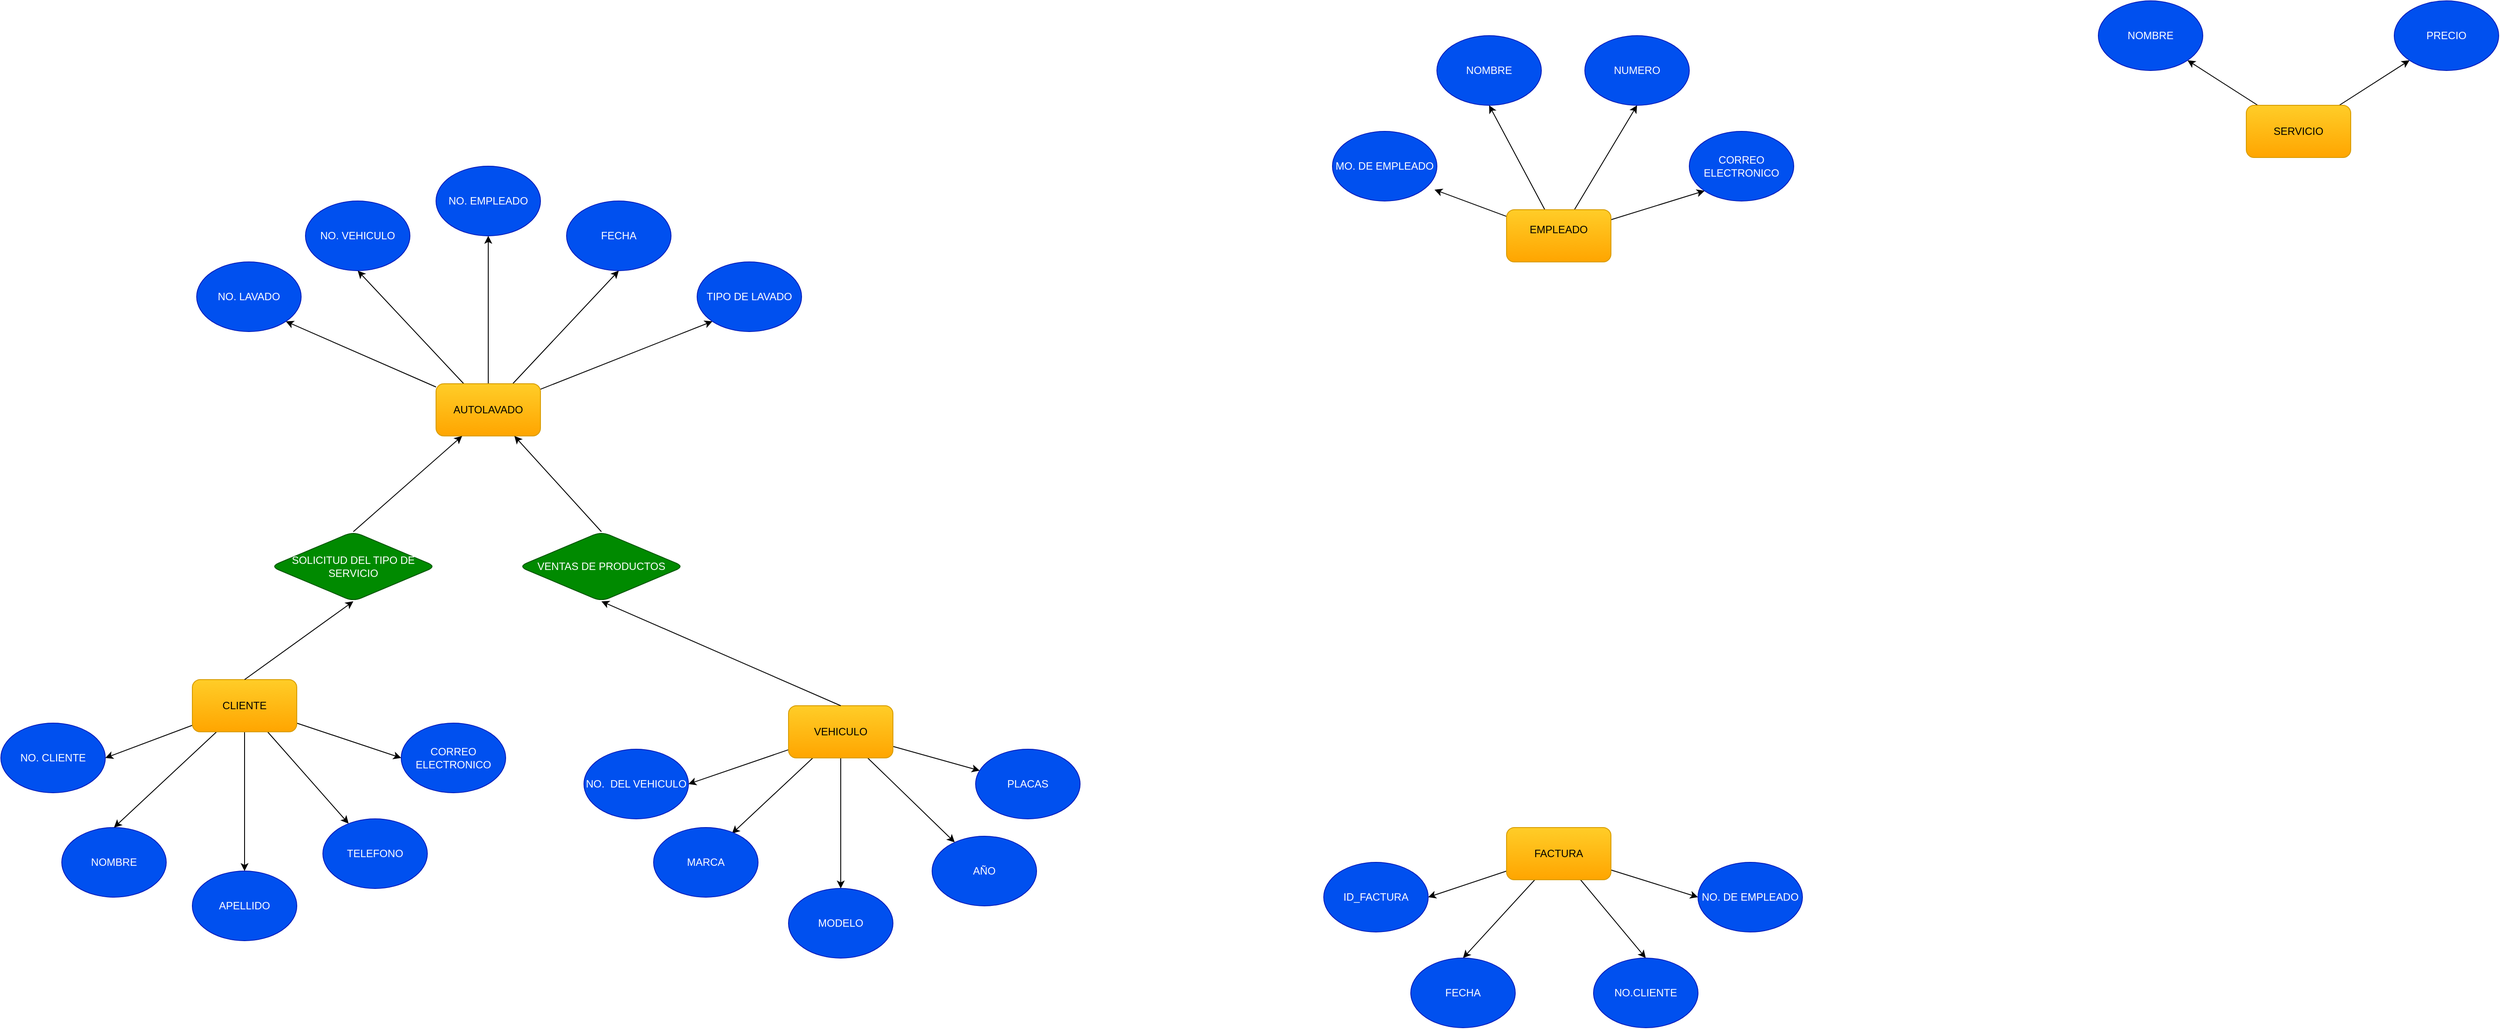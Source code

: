 <mxfile pages="2">
    <diagram id="R2lEEEUBdFMjLlhIrx00" name="Page-1">
        <mxGraphModel dx="2717" dy="1597" grid="1" gridSize="10" guides="1" tooltips="1" connect="1" arrows="1" fold="1" page="1" pageScale="1" pageWidth="850" pageHeight="1100" math="0" shadow="0" extFonts="Permanent Marker^https://fonts.googleapis.com/css?family=Permanent+Marker">
            <root>
                <mxCell id="0"/>
                <mxCell id="1" parent="0"/>
                <mxCell id="71VcaEERGOGMqGxfSe_I-29" style="edgeStyle=none;html=1;entryX=1;entryY=1;entryDx=0;entryDy=0;" parent="1" source="x2UYNaaako3WuOqg-e20-1" target="x2UYNaaako3WuOqg-e20-3" edge="1">
                    <mxGeometry relative="1" as="geometry"/>
                </mxCell>
                <mxCell id="71VcaEERGOGMqGxfSe_I-30" style="edgeStyle=none;html=1;entryX=0.5;entryY=1;entryDx=0;entryDy=0;" parent="1" source="x2UYNaaako3WuOqg-e20-1" target="x2UYNaaako3WuOqg-e20-5" edge="1">
                    <mxGeometry relative="1" as="geometry"/>
                </mxCell>
                <mxCell id="71VcaEERGOGMqGxfSe_I-31" style="edgeStyle=none;html=1;" parent="1" source="x2UYNaaako3WuOqg-e20-1" target="x2UYNaaako3WuOqg-e20-6" edge="1">
                    <mxGeometry relative="1" as="geometry"/>
                </mxCell>
                <mxCell id="71VcaEERGOGMqGxfSe_I-32" style="edgeStyle=none;html=1;entryX=0.5;entryY=1;entryDx=0;entryDy=0;" parent="1" source="x2UYNaaako3WuOqg-e20-1" target="71VcaEERGOGMqGxfSe_I-1" edge="1">
                    <mxGeometry relative="1" as="geometry"/>
                </mxCell>
                <mxCell id="71VcaEERGOGMqGxfSe_I-33" style="edgeStyle=none;html=1;entryX=0;entryY=1;entryDx=0;entryDy=0;" parent="1" source="x2UYNaaako3WuOqg-e20-1" target="71VcaEERGOGMqGxfSe_I-2" edge="1">
                    <mxGeometry relative="1" as="geometry"/>
                </mxCell>
                <mxCell id="x2UYNaaako3WuOqg-e20-1" value="&lt;font style=&quot;vertical-align: inherit;&quot;&gt;&lt;font style=&quot;vertical-align: inherit;&quot;&gt;AUTOLAVADO&lt;/font&gt;&lt;/font&gt;" style="rounded=1;whiteSpace=wrap;html=1;fillColor=#ffcd28;strokeColor=#d79b00;gradientColor=#ffa500;" parent="1" vertex="1">
                    <mxGeometry x="380" y="610" width="120" height="60" as="geometry"/>
                </mxCell>
                <mxCell id="x2UYNaaako3WuOqg-e20-2" value="&lt;font style=&quot;vertical-align: inherit;&quot;&gt;&lt;font style=&quot;vertical-align: inherit;&quot;&gt;NOMBRE&lt;/font&gt;&lt;/font&gt;" style="ellipse;whiteSpace=wrap;html=1;fillColor=#0050ef;strokeColor=#001DBC;fontColor=#ffffff;rounded=1;" parent="1" vertex="1">
                    <mxGeometry x="-50" y="1120" width="120" height="80" as="geometry"/>
                </mxCell>
                <mxCell id="x2UYNaaako3WuOqg-e20-3" value="NO. LAVADO" style="ellipse;whiteSpace=wrap;html=1;fillColor=#0050ef;strokeColor=#001DBC;fontColor=#ffffff;rounded=1;" parent="1" vertex="1">
                    <mxGeometry x="105" y="470" width="120" height="80" as="geometry"/>
                </mxCell>
                <mxCell id="x2UYNaaako3WuOqg-e20-4" value="NO. CLIENTE" style="ellipse;whiteSpace=wrap;html=1;align=center;fillColor=#0050ef;strokeColor=#001DBC;fontColor=#ffffff;rotation=0;rounded=1;" parent="1" vertex="1">
                    <mxGeometry x="-120" y="1000" width="120" height="80" as="geometry"/>
                </mxCell>
                <mxCell id="x2UYNaaako3WuOqg-e20-5" value="NO. VEHICULO" style="ellipse;whiteSpace=wrap;html=1;fillColor=#0050ef;strokeColor=#001DBC;fontColor=#ffffff;rounded=1;" parent="1" vertex="1">
                    <mxGeometry x="230" y="400" width="120" height="80" as="geometry"/>
                </mxCell>
                <mxCell id="x2UYNaaako3WuOqg-e20-6" value="NO. EMPLEADO&lt;br&gt;" style="ellipse;whiteSpace=wrap;html=1;fillColor=#0050ef;strokeColor=#001DBC;fontColor=#ffffff;rounded=1;" parent="1" vertex="1">
                    <mxGeometry x="380" y="360" width="120" height="80" as="geometry"/>
                </mxCell>
                <mxCell id="I_hzkqHWhJM7nSEoXVfj-1" value="SOLICITUD DEL TIPO DE SERVICIO" style="rhombus;whiteSpace=wrap;html=1;fillColor=#008a00;fontColor=#ffffff;strokeColor=#005700;rounded=1;" parent="1" vertex="1">
                    <mxGeometry x="190" y="780" width="190" height="80" as="geometry"/>
                </mxCell>
                <mxCell id="I_hzkqHWhJM7nSEoXVfj-2" value="VENTAS DE PRODUCTOS" style="rhombus;whiteSpace=wrap;html=1;fillColor=#008a00;fontColor=#ffffff;strokeColor=#005700;rounded=1;" parent="1" vertex="1">
                    <mxGeometry x="475" y="780" width="190" height="80" as="geometry"/>
                </mxCell>
                <mxCell id="I_hzkqHWhJM7nSEoXVfj-3" value="" style="endArrow=classic;html=1;rounded=1;exitX=0.5;exitY=0;exitDx=0;exitDy=0;entryX=0.25;entryY=1;entryDx=0;entryDy=0;" parent="1" source="I_hzkqHWhJM7nSEoXVfj-1" target="x2UYNaaako3WuOqg-e20-1" edge="1">
                    <mxGeometry width="50" height="50" relative="1" as="geometry">
                        <mxPoint x="390" y="630" as="sourcePoint"/>
                        <mxPoint x="440" y="580" as="targetPoint"/>
                    </mxGeometry>
                </mxCell>
                <mxCell id="71VcaEERGOGMqGxfSe_I-34" style="edgeStyle=none;html=1;entryX=1;entryY=0.5;entryDx=0;entryDy=0;" parent="1" source="I_hzkqHWhJM7nSEoXVfj-4" target="x2UYNaaako3WuOqg-e20-4" edge="1">
                    <mxGeometry relative="1" as="geometry"/>
                </mxCell>
                <mxCell id="71VcaEERGOGMqGxfSe_I-35" style="edgeStyle=none;html=1;entryX=0.5;entryY=0;entryDx=0;entryDy=0;" parent="1" source="I_hzkqHWhJM7nSEoXVfj-4" target="x2UYNaaako3WuOqg-e20-2" edge="1">
                    <mxGeometry relative="1" as="geometry"/>
                </mxCell>
                <mxCell id="71VcaEERGOGMqGxfSe_I-36" style="edgeStyle=none;html=1;entryX=0.5;entryY=0;entryDx=0;entryDy=0;" parent="1" source="I_hzkqHWhJM7nSEoXVfj-4" target="71VcaEERGOGMqGxfSe_I-16" edge="1">
                    <mxGeometry relative="1" as="geometry"/>
                </mxCell>
                <mxCell id="71VcaEERGOGMqGxfSe_I-37" style="edgeStyle=none;html=1;" parent="1" source="I_hzkqHWhJM7nSEoXVfj-4" target="71VcaEERGOGMqGxfSe_I-17" edge="1">
                    <mxGeometry relative="1" as="geometry"/>
                </mxCell>
                <mxCell id="71VcaEERGOGMqGxfSe_I-38" style="edgeStyle=none;html=1;entryX=0;entryY=0.5;entryDx=0;entryDy=0;" parent="1" source="I_hzkqHWhJM7nSEoXVfj-4" target="71VcaEERGOGMqGxfSe_I-19" edge="1">
                    <mxGeometry relative="1" as="geometry"/>
                </mxCell>
                <mxCell id="I_hzkqHWhJM7nSEoXVfj-4" value="CLIENTE" style="rounded=1;whiteSpace=wrap;html=1;fillColor=#ffcd28;gradientColor=#ffa500;strokeColor=#d79b00;" parent="1" vertex="1">
                    <mxGeometry x="100" y="950" width="120" height="60" as="geometry"/>
                </mxCell>
                <mxCell id="I_hzkqHWhJM7nSEoXVfj-5" value="" style="endArrow=classic;html=1;rounded=1;exitX=0.5;exitY=0;exitDx=0;exitDy=0;entryX=0.5;entryY=1;entryDx=0;entryDy=0;" parent="1" source="I_hzkqHWhJM7nSEoXVfj-4" target="I_hzkqHWhJM7nSEoXVfj-1" edge="1">
                    <mxGeometry width="50" height="50" relative="1" as="geometry">
                        <mxPoint x="350" y="860" as="sourcePoint"/>
                        <mxPoint x="400" y="810" as="targetPoint"/>
                    </mxGeometry>
                </mxCell>
                <mxCell id="71VcaEERGOGMqGxfSe_I-44" style="edgeStyle=none;html=1;entryX=1;entryY=0.5;entryDx=0;entryDy=0;" parent="1" source="I_hzkqHWhJM7nSEoXVfj-6" target="71VcaEERGOGMqGxfSe_I-41" edge="1">
                    <mxGeometry relative="1" as="geometry"/>
                </mxCell>
                <mxCell id="71VcaEERGOGMqGxfSe_I-45" style="edgeStyle=none;html=1;entryX=0.75;entryY=0.087;entryDx=0;entryDy=0;entryPerimeter=0;" parent="1" source="I_hzkqHWhJM7nSEoXVfj-6" target="71VcaEERGOGMqGxfSe_I-39" edge="1">
                    <mxGeometry relative="1" as="geometry"/>
                </mxCell>
                <mxCell id="71VcaEERGOGMqGxfSe_I-46" style="edgeStyle=none;html=1;entryX=0.5;entryY=0;entryDx=0;entryDy=0;" parent="1" source="I_hzkqHWhJM7nSEoXVfj-6" target="71VcaEERGOGMqGxfSe_I-42" edge="1">
                    <mxGeometry relative="1" as="geometry"/>
                </mxCell>
                <mxCell id="71VcaEERGOGMqGxfSe_I-47" style="edgeStyle=none;html=1;" parent="1" source="I_hzkqHWhJM7nSEoXVfj-6" target="71VcaEERGOGMqGxfSe_I-43" edge="1">
                    <mxGeometry relative="1" as="geometry"/>
                </mxCell>
                <mxCell id="71VcaEERGOGMqGxfSe_I-48" style="edgeStyle=none;html=1;" parent="1" source="I_hzkqHWhJM7nSEoXVfj-6" target="71VcaEERGOGMqGxfSe_I-40" edge="1">
                    <mxGeometry relative="1" as="geometry"/>
                </mxCell>
                <mxCell id="I_hzkqHWhJM7nSEoXVfj-6" value="VEHICULO" style="rounded=1;whiteSpace=wrap;html=1;fillColor=#ffcd28;gradientColor=#ffa500;strokeColor=#d79b00;" parent="1" vertex="1">
                    <mxGeometry x="785" y="980" width="120" height="60" as="geometry"/>
                </mxCell>
                <mxCell id="I_hzkqHWhJM7nSEoXVfj-7" value="" style="endArrow=classic;html=1;rounded=1;entryX=0.75;entryY=1;entryDx=0;entryDy=0;exitX=0.5;exitY=0;exitDx=0;exitDy=0;" parent="1" source="I_hzkqHWhJM7nSEoXVfj-2" target="x2UYNaaako3WuOqg-e20-1" edge="1">
                    <mxGeometry width="50" height="50" relative="1" as="geometry">
                        <mxPoint x="350" y="860" as="sourcePoint"/>
                        <mxPoint x="400" y="810" as="targetPoint"/>
                    </mxGeometry>
                </mxCell>
                <mxCell id="I_hzkqHWhJM7nSEoXVfj-8" value="" style="endArrow=classic;html=1;rounded=1;entryX=0.5;entryY=1;entryDx=0;entryDy=0;exitX=0.5;exitY=0;exitDx=0;exitDy=0;" parent="1" source="I_hzkqHWhJM7nSEoXVfj-6" target="I_hzkqHWhJM7nSEoXVfj-2" edge="1">
                    <mxGeometry width="50" height="50" relative="1" as="geometry">
                        <mxPoint x="350" y="860" as="sourcePoint"/>
                        <mxPoint x="400" y="810" as="targetPoint"/>
                    </mxGeometry>
                </mxCell>
                <mxCell id="71VcaEERGOGMqGxfSe_I-1" value="FECHA&lt;br&gt;" style="ellipse;whiteSpace=wrap;html=1;fillColor=#0050ef;strokeColor=#001DBC;fontColor=#ffffff;rounded=1;" parent="1" vertex="1">
                    <mxGeometry x="530" y="400" width="120" height="80" as="geometry"/>
                </mxCell>
                <mxCell id="71VcaEERGOGMqGxfSe_I-2" value="TIPO DE LAVADO&lt;span style=&quot;color: rgba(0, 0, 0, 0); font-family: monospace; font-size: 0px; text-align: start;&quot;&gt;%3CmxGraphModel%3E%3Croot%3E%3CmxCell%20id%3D%220%22%2F%3E%3CmxCell%20id%3D%221%22%20parent%3D%220%22%2F%3E%3CmxCell%20id%3D%222%22%20value%3D%22NO.%20EMPLEADO%26lt%3Bbr%26gt%3B%22%20style%3D%22ellipse%3BwhiteSpace%3Dwrap%3Bhtml%3D1%3BfillColor%3D%230050ef%3BstrokeColor%3D%23001DBC%3BfontColor%3D%23ffffff%3B%22%20vertex%3D%221%22%20parent%3D%221%22%3E%3CmxGeometry%20x%3D%22580%22%20y%3D%22490%22%20width%3D%22120%22%20height%3D%2280%22%20as%3D%22geometry%22%2F%3E%3C%2FmxCell%3E%3C%2Froot%3E%3C%2FmxGraphModel%3E&lt;/span&gt;&lt;span style=&quot;color: rgba(0, 0, 0, 0); font-family: monospace; font-size: 0px; text-align: start;&quot;&gt;%3CmxGraphModel%3E%3Croot%3E%3CmxCell%20id%3D%220%22%2F%3E%3CmxCell%20id%3D%221%22%20parent%3D%220%22%2F%3E%3CmxCell%20id%3D%222%22%20value%3D%22NO.%20EMPLEADO%26lt%3Bbr%26gt%3B%22%20style%3D%22ellipse%3BwhiteSpace%3Dwrap%3Bhtml%3D1%3BfillColor%3D%230050ef%3BstrokeColor%3D%23001DBC%3BfontColor%3D%23ffffff%3B%22%20vertex%3D%221%22%20parent%3D%221%22%3E%3CmxGeometry%20x%3D%22580%22%20y%3D%22490%22%20width%3D%22120%22%20height%3D%2280%22%20as%3D%22geometry%22%2F%3E%3C%2FmxCell%3E%3C%2Froot%3E%3C%2FmxGraphModel%3E&lt;/span&gt;" style="ellipse;whiteSpace=wrap;html=1;fillColor=#0050ef;strokeColor=#001DBC;fontColor=#ffffff;rounded=1;" parent="1" vertex="1">
                    <mxGeometry x="680" y="470" width="120" height="80" as="geometry"/>
                </mxCell>
                <mxCell id="71VcaEERGOGMqGxfSe_I-16" value="&lt;font style=&quot;vertical-align: inherit;&quot;&gt;&lt;font style=&quot;vertical-align: inherit;&quot;&gt;APELLIDO&lt;/font&gt;&lt;/font&gt;" style="ellipse;whiteSpace=wrap;html=1;fillColor=#0050ef;strokeColor=#001DBC;fontColor=#ffffff;rounded=1;" parent="1" vertex="1">
                    <mxGeometry x="100" y="1170" width="120" height="80" as="geometry"/>
                </mxCell>
                <mxCell id="71VcaEERGOGMqGxfSe_I-17" value="TELEFONO" style="ellipse;whiteSpace=wrap;html=1;fillColor=#0050ef;strokeColor=#001DBC;fontColor=#ffffff;rounded=1;" parent="1" vertex="1">
                    <mxGeometry x="250" y="1110" width="120" height="80" as="geometry"/>
                </mxCell>
                <mxCell id="71VcaEERGOGMqGxfSe_I-19" value="&lt;font style=&quot;vertical-align: inherit;&quot;&gt;&lt;font style=&quot;vertical-align: inherit;&quot;&gt;CORREO ELECTRONICO&lt;/font&gt;&lt;/font&gt;" style="ellipse;whiteSpace=wrap;html=1;fillColor=#0050ef;strokeColor=#001DBC;fontColor=#ffffff;rounded=1;" parent="1" vertex="1">
                    <mxGeometry x="340" y="1000" width="120" height="80" as="geometry"/>
                </mxCell>
                <mxCell id="71VcaEERGOGMqGxfSe_I-39" value="MARCA" style="ellipse;whiteSpace=wrap;html=1;fillColor=#0050ef;strokeColor=#001DBC;fontColor=#ffffff;rounded=1;" parent="1" vertex="1">
                    <mxGeometry x="630" y="1120" width="120" height="80" as="geometry"/>
                </mxCell>
                <mxCell id="71VcaEERGOGMqGxfSe_I-40" value="&lt;font style=&quot;vertical-align: inherit;&quot;&gt;&lt;font style=&quot;vertical-align: inherit;&quot;&gt;PLACAS&lt;/font&gt;&lt;/font&gt;" style="ellipse;whiteSpace=wrap;html=1;fillColor=#0050ef;strokeColor=#001DBC;fontColor=#ffffff;rounded=1;" parent="1" vertex="1">
                    <mxGeometry x="1000" y="1030" width="120" height="80" as="geometry"/>
                </mxCell>
                <mxCell id="71VcaEERGOGMqGxfSe_I-41" value="&lt;font style=&quot;vertical-align: inherit;&quot;&gt;&lt;font style=&quot;vertical-align: inherit;&quot;&gt;NO.&amp;nbsp; DEL VEHICULO&lt;/font&gt;&lt;/font&gt;" style="ellipse;whiteSpace=wrap;html=1;fillColor=#0050ef;strokeColor=#001DBC;fontColor=#ffffff;rounded=1;" parent="1" vertex="1">
                    <mxGeometry x="550" y="1030" width="120" height="80" as="geometry"/>
                </mxCell>
                <mxCell id="71VcaEERGOGMqGxfSe_I-42" value="MODELO" style="ellipse;whiteSpace=wrap;html=1;fillColor=#0050ef;strokeColor=#001DBC;fontColor=#ffffff;rounded=1;" parent="1" vertex="1">
                    <mxGeometry x="785" y="1190" width="120" height="80" as="geometry"/>
                </mxCell>
                <mxCell id="71VcaEERGOGMqGxfSe_I-43" value="AÑO" style="ellipse;whiteSpace=wrap;html=1;fillColor=#0050ef;strokeColor=#001DBC;fontColor=#ffffff;rounded=1;" parent="1" vertex="1">
                    <mxGeometry x="950" y="1130" width="120" height="80" as="geometry"/>
                </mxCell>
                <mxCell id="24" style="edgeStyle=none;html=1;entryX=1;entryY=1;entryDx=0;entryDy=0;" parent="1" source="71VcaEERGOGMqGxfSe_I-50" target="22" edge="1">
                    <mxGeometry relative="1" as="geometry"/>
                </mxCell>
                <mxCell id="25" style="edgeStyle=none;html=1;entryX=0;entryY=1;entryDx=0;entryDy=0;" parent="1" source="71VcaEERGOGMqGxfSe_I-50" target="23" edge="1">
                    <mxGeometry relative="1" as="geometry"/>
                </mxCell>
                <mxCell id="71VcaEERGOGMqGxfSe_I-50" value="&lt;font style=&quot;vertical-align: inherit;&quot;&gt;&lt;font style=&quot;vertical-align: inherit;&quot;&gt;SERVICIO&lt;/font&gt;&lt;/font&gt;" style="rounded=1;whiteSpace=wrap;html=1;fillColor=#ffcd28;strokeColor=#d79b00;gradientColor=#ffa500;" parent="1" vertex="1">
                    <mxGeometry x="2460" y="290" width="120" height="60" as="geometry"/>
                </mxCell>
                <mxCell id="14" style="edgeStyle=none;html=1;entryX=0.977;entryY=0.837;entryDx=0;entryDy=0;entryPerimeter=0;" parent="1" source="71VcaEERGOGMqGxfSe_I-51" target="9" edge="1">
                    <mxGeometry relative="1" as="geometry"/>
                </mxCell>
                <mxCell id="15" style="edgeStyle=none;html=1;entryX=0.5;entryY=1;entryDx=0;entryDy=0;" parent="1" source="71VcaEERGOGMqGxfSe_I-51" target="10" edge="1">
                    <mxGeometry relative="1" as="geometry"/>
                </mxCell>
                <mxCell id="16" style="edgeStyle=none;html=1;entryX=0.5;entryY=1;entryDx=0;entryDy=0;" parent="1" source="71VcaEERGOGMqGxfSe_I-51" target="8" edge="1">
                    <mxGeometry relative="1" as="geometry"/>
                </mxCell>
                <mxCell id="17" style="edgeStyle=none;html=1;entryX=0;entryY=1;entryDx=0;entryDy=0;" parent="1" source="71VcaEERGOGMqGxfSe_I-51" target="7" edge="1">
                    <mxGeometry relative="1" as="geometry"/>
                </mxCell>
                <mxCell id="71VcaEERGOGMqGxfSe_I-51" value="&lt;font style=&quot;vertical-align: inherit;&quot;&gt;&lt;font style=&quot;vertical-align: inherit;&quot;&gt;EMPLEADO&lt;br&gt;&lt;br&gt;&lt;/font&gt;&lt;/font&gt;" style="rounded=1;whiteSpace=wrap;html=1;fillColor=#ffcd28;strokeColor=#d79b00;gradientColor=#ffa500;" parent="1" vertex="1">
                    <mxGeometry x="1610" y="410" width="120" height="60" as="geometry"/>
                </mxCell>
                <mxCell id="18" style="edgeStyle=none;html=1;entryX=0.5;entryY=0;entryDx=0;entryDy=0;" parent="1" source="71VcaEERGOGMqGxfSe_I-53" target="3" edge="1">
                    <mxGeometry relative="1" as="geometry"/>
                </mxCell>
                <mxCell id="19" style="edgeStyle=none;html=1;entryX=0.5;entryY=0;entryDx=0;entryDy=0;" parent="1" source="71VcaEERGOGMqGxfSe_I-53" target="4" edge="1">
                    <mxGeometry relative="1" as="geometry"/>
                </mxCell>
                <mxCell id="20" style="edgeStyle=none;html=1;entryX=0;entryY=0.5;entryDx=0;entryDy=0;" parent="1" source="71VcaEERGOGMqGxfSe_I-53" target="5" edge="1">
                    <mxGeometry relative="1" as="geometry"/>
                </mxCell>
                <mxCell id="21" style="edgeStyle=none;html=1;entryX=1;entryY=0.5;entryDx=0;entryDy=0;" parent="1" source="71VcaEERGOGMqGxfSe_I-53" target="6" edge="1">
                    <mxGeometry relative="1" as="geometry"/>
                </mxCell>
                <mxCell id="71VcaEERGOGMqGxfSe_I-53" value="&lt;font style=&quot;vertical-align: inherit;&quot;&gt;&lt;font style=&quot;vertical-align: inherit;&quot;&gt;FACTURA&lt;/font&gt;&lt;/font&gt;" style="rounded=1;whiteSpace=wrap;html=1;fillColor=#ffcd28;strokeColor=#d79b00;gradientColor=#ffa500;" parent="1" vertex="1">
                    <mxGeometry x="1610" y="1120" width="120" height="60" as="geometry"/>
                </mxCell>
                <mxCell id="3" value="FECHA" style="ellipse;whiteSpace=wrap;html=1;fillColor=#0050ef;strokeColor=#001DBC;fontColor=#ffffff;rounded=1;" parent="1" vertex="1">
                    <mxGeometry x="1500" y="1270" width="120" height="80" as="geometry"/>
                </mxCell>
                <mxCell id="4" value="NO.CLIENTE" style="ellipse;whiteSpace=wrap;html=1;fillColor=#0050ef;strokeColor=#001DBC;fontColor=#ffffff;rounded=1;" parent="1" vertex="1">
                    <mxGeometry x="1710" y="1270" width="120" height="80" as="geometry"/>
                </mxCell>
                <mxCell id="5" value="NO. DE EMPLEADO" style="ellipse;whiteSpace=wrap;html=1;fillColor=#0050ef;strokeColor=#001DBC;fontColor=#ffffff;rounded=1;" parent="1" vertex="1">
                    <mxGeometry x="1830" y="1160" width="120" height="80" as="geometry"/>
                </mxCell>
                <mxCell id="6" value="ID_FACTURA" style="ellipse;whiteSpace=wrap;html=1;fillColor=#0050ef;strokeColor=#001DBC;fontColor=#ffffff;rounded=1;" parent="1" vertex="1">
                    <mxGeometry x="1400" y="1160" width="120" height="80" as="geometry"/>
                </mxCell>
                <mxCell id="7" value="CORREO ELECTRONICO" style="ellipse;whiteSpace=wrap;html=1;fillColor=#0050ef;strokeColor=#001DBC;fontColor=#ffffff;rounded=1;" parent="1" vertex="1">
                    <mxGeometry x="1820" y="320" width="120" height="80" as="geometry"/>
                </mxCell>
                <mxCell id="8" value="NUMERO" style="ellipse;whiteSpace=wrap;html=1;fillColor=#0050ef;strokeColor=#001DBC;fontColor=#ffffff;rounded=1;" parent="1" vertex="1">
                    <mxGeometry x="1700" y="210" width="120" height="80" as="geometry"/>
                </mxCell>
                <mxCell id="9" value="MO. DE EMPLEADO" style="ellipse;whiteSpace=wrap;html=1;fillColor=#0050ef;strokeColor=#001DBC;fontColor=#ffffff;rounded=1;" parent="1" vertex="1">
                    <mxGeometry x="1410" y="320" width="120" height="80" as="geometry"/>
                </mxCell>
                <mxCell id="10" value="NOMBRE" style="ellipse;whiteSpace=wrap;html=1;fillColor=#0050ef;strokeColor=#001DBC;fontColor=#ffffff;rounded=1;" parent="1" vertex="1">
                    <mxGeometry x="1530" y="210" width="120" height="80" as="geometry"/>
                </mxCell>
                <mxCell id="22" value="NOMBRE" style="ellipse;whiteSpace=wrap;html=1;fillColor=#0050ef;strokeColor=#001DBC;fontColor=#ffffff;rounded=1;" parent="1" vertex="1">
                    <mxGeometry x="2290" y="170" width="120" height="80" as="geometry"/>
                </mxCell>
                <mxCell id="23" value="PRECIO" style="ellipse;whiteSpace=wrap;html=1;fillColor=#0050ef;strokeColor=#001DBC;fontColor=#ffffff;rounded=1;" parent="1" vertex="1">
                    <mxGeometry x="2630" y="170" width="120" height="80" as="geometry"/>
                </mxCell>
            </root>
        </mxGraphModel>
    </diagram>
    <diagram id="V_Lu9hnXc2F3cWot4Q2t" name="Página-2">
        <mxGraphModel dx="933" dy="798" grid="1" gridSize="10" guides="1" tooltips="1" connect="1" arrows="1" fold="1" page="1" pageScale="1" pageWidth="827" pageHeight="1169" math="0" shadow="0">
            <root>
                <mxCell id="0"/>
                <mxCell id="1" parent="0"/>
                <mxCell id="h280BAMOPalEynsjhQ-X-1" value="CLIENTE" style="shape=table;startSize=30;container=1;collapsible=1;childLayout=tableLayout;fixedRows=1;rowLines=0;fontStyle=1;align=center;resizeLast=1;html=1;" parent="1" vertex="1">
                    <mxGeometry x="360" y="50" width="180" height="270" as="geometry">
                        <mxRectangle x="250" y="170" width="90" height="30" as="alternateBounds"/>
                    </mxGeometry>
                </mxCell>
                <mxCell id="h280BAMOPalEynsjhQ-X-2" value="" style="shape=tableRow;horizontal=0;startSize=0;swimlaneHead=0;swimlaneBody=0;fillColor=none;collapsible=0;dropTarget=0;points=[[0,0.5],[1,0.5]];portConstraint=eastwest;top=0;left=0;right=0;bottom=1;" parent="h280BAMOPalEynsjhQ-X-1" vertex="1">
                    <mxGeometry y="30" width="180" height="30" as="geometry"/>
                </mxCell>
                <mxCell id="h280BAMOPalEynsjhQ-X-3" value="PK" style="shape=partialRectangle;connectable=0;fillColor=none;top=0;left=0;bottom=0;right=0;fontStyle=1;overflow=hidden;whiteSpace=wrap;html=1;" parent="h280BAMOPalEynsjhQ-X-2" vertex="1">
                    <mxGeometry width="30" height="30" as="geometry">
                        <mxRectangle width="30" height="30" as="alternateBounds"/>
                    </mxGeometry>
                </mxCell>
                <mxCell id="h280BAMOPalEynsjhQ-X-4" value="ID_CLIENTE" style="shape=partialRectangle;connectable=0;fillColor=none;top=0;left=0;bottom=0;right=0;align=left;spacingLeft=6;fontStyle=5;overflow=hidden;whiteSpace=wrap;html=1;" parent="h280BAMOPalEynsjhQ-X-2" vertex="1">
                    <mxGeometry x="30" width="150" height="30" as="geometry">
                        <mxRectangle width="150" height="30" as="alternateBounds"/>
                    </mxGeometry>
                </mxCell>
                <mxCell id="h280BAMOPalEynsjhQ-X-5" value="" style="shape=tableRow;horizontal=0;startSize=0;swimlaneHead=0;swimlaneBody=0;fillColor=none;collapsible=0;dropTarget=0;points=[[0,0.5],[1,0.5]];portConstraint=eastwest;top=0;left=0;right=0;bottom=0;" parent="h280BAMOPalEynsjhQ-X-1" vertex="1">
                    <mxGeometry y="60" width="180" height="30" as="geometry"/>
                </mxCell>
                <mxCell id="h280BAMOPalEynsjhQ-X-6" value="" style="shape=partialRectangle;connectable=0;fillColor=none;top=0;left=0;bottom=0;right=0;editable=1;overflow=hidden;whiteSpace=wrap;html=1;" parent="h280BAMOPalEynsjhQ-X-5" vertex="1">
                    <mxGeometry width="30" height="30" as="geometry">
                        <mxRectangle width="30" height="30" as="alternateBounds"/>
                    </mxGeometry>
                </mxCell>
                <mxCell id="h280BAMOPalEynsjhQ-X-7" value="NO. CLIENTE Iinterger (10) INT" style="shape=partialRectangle;connectable=0;fillColor=none;top=0;left=0;bottom=0;right=0;align=left;spacingLeft=6;overflow=hidden;whiteSpace=wrap;html=1;" parent="h280BAMOPalEynsjhQ-X-5" vertex="1">
                    <mxGeometry x="30" width="150" height="30" as="geometry">
                        <mxRectangle width="150" height="30" as="alternateBounds"/>
                    </mxGeometry>
                </mxCell>
                <mxCell id="h280BAMOPalEynsjhQ-X-8" value="" style="shape=tableRow;horizontal=0;startSize=0;swimlaneHead=0;swimlaneBody=0;fillColor=none;collapsible=0;dropTarget=0;points=[[0,0.5],[1,0.5]];portConstraint=eastwest;top=0;left=0;right=0;bottom=0;" parent="h280BAMOPalEynsjhQ-X-1" vertex="1">
                    <mxGeometry y="90" width="180" height="30" as="geometry"/>
                </mxCell>
                <mxCell id="h280BAMOPalEynsjhQ-X-9" value="" style="shape=partialRectangle;connectable=0;fillColor=none;top=0;left=0;bottom=0;right=0;editable=1;overflow=hidden;whiteSpace=wrap;html=1;" parent="h280BAMOPalEynsjhQ-X-8" vertex="1">
                    <mxGeometry width="30" height="30" as="geometry">
                        <mxRectangle width="30" height="30" as="alternateBounds"/>
                    </mxGeometry>
                </mxCell>
                <mxCell id="h280BAMOPalEynsjhQ-X-10" value="NOMBRE VARCHAR (30) NOT NULL" style="shape=partialRectangle;connectable=0;fillColor=none;top=0;left=0;bottom=0;right=0;align=left;spacingLeft=6;overflow=hidden;whiteSpace=wrap;html=1;" parent="h280BAMOPalEynsjhQ-X-8" vertex="1">
                    <mxGeometry x="30" width="150" height="30" as="geometry">
                        <mxRectangle width="150" height="30" as="alternateBounds"/>
                    </mxGeometry>
                </mxCell>
                <mxCell id="h280BAMOPalEynsjhQ-X-11" value="" style="shape=tableRow;horizontal=0;startSize=0;swimlaneHead=0;swimlaneBody=0;fillColor=none;collapsible=0;dropTarget=0;points=[[0,0.5],[1,0.5]];portConstraint=eastwest;top=0;left=0;right=0;bottom=0;" parent="h280BAMOPalEynsjhQ-X-1" vertex="1">
                    <mxGeometry y="120" width="180" height="30" as="geometry"/>
                </mxCell>
                <mxCell id="h280BAMOPalEynsjhQ-X-12" value="" style="shape=partialRectangle;connectable=0;fillColor=none;top=0;left=0;bottom=0;right=0;editable=1;overflow=hidden;whiteSpace=wrap;html=1;" parent="h280BAMOPalEynsjhQ-X-11" vertex="1">
                    <mxGeometry width="30" height="30" as="geometry">
                        <mxRectangle width="30" height="30" as="alternateBounds"/>
                    </mxGeometry>
                </mxCell>
                <mxCell id="h280BAMOPalEynsjhQ-X-13" value="APELLIDO VARCHAR (20) NOT NULL" style="shape=partialRectangle;connectable=0;fillColor=none;top=0;left=0;bottom=0;right=0;align=left;spacingLeft=6;overflow=hidden;whiteSpace=wrap;html=1;" parent="h280BAMOPalEynsjhQ-X-11" vertex="1">
                    <mxGeometry x="30" width="150" height="30" as="geometry">
                        <mxRectangle width="150" height="30" as="alternateBounds"/>
                    </mxGeometry>
                </mxCell>
                <mxCell id="bWSUUZb-OXEW_ixThEoO-1" style="shape=tableRow;horizontal=0;startSize=0;swimlaneHead=0;swimlaneBody=0;fillColor=none;collapsible=0;dropTarget=0;points=[[0,0.5],[1,0.5]];portConstraint=eastwest;top=0;left=0;right=0;bottom=0;" parent="h280BAMOPalEynsjhQ-X-1" vertex="1">
                    <mxGeometry y="150" width="180" height="30" as="geometry"/>
                </mxCell>
                <mxCell id="bWSUUZb-OXEW_ixThEoO-2" style="shape=partialRectangle;connectable=0;fillColor=none;top=0;left=0;bottom=0;right=0;editable=1;overflow=hidden;whiteSpace=wrap;html=1;" parent="bWSUUZb-OXEW_ixThEoO-1" vertex="1">
                    <mxGeometry width="30" height="30" as="geometry">
                        <mxRectangle width="30" height="30" as="alternateBounds"/>
                    </mxGeometry>
                </mxCell>
                <mxCell id="bWSUUZb-OXEW_ixThEoO-3" value="TELEFONO VARCHAR (20) INT" style="shape=partialRectangle;connectable=0;fillColor=none;top=0;left=0;bottom=0;right=0;align=left;spacingLeft=6;overflow=hidden;whiteSpace=wrap;html=1;" parent="bWSUUZb-OXEW_ixThEoO-1" vertex="1">
                    <mxGeometry x="30" width="150" height="30" as="geometry">
                        <mxRectangle width="150" height="30" as="alternateBounds"/>
                    </mxGeometry>
                </mxCell>
                <mxCell id="bWSUUZb-OXEW_ixThEoO-4" style="shape=tableRow;horizontal=0;startSize=0;swimlaneHead=0;swimlaneBody=0;fillColor=none;collapsible=0;dropTarget=0;points=[[0,0.5],[1,0.5]];portConstraint=eastwest;top=0;left=0;right=0;bottom=0;" parent="h280BAMOPalEynsjhQ-X-1" vertex="1">
                    <mxGeometry y="180" width="180" height="60" as="geometry"/>
                </mxCell>
                <mxCell id="bWSUUZb-OXEW_ixThEoO-5" style="shape=partialRectangle;connectable=0;fillColor=none;top=0;left=0;bottom=0;right=0;editable=1;overflow=hidden;whiteSpace=wrap;html=1;" parent="bWSUUZb-OXEW_ixThEoO-4" vertex="1">
                    <mxGeometry width="30" height="60" as="geometry">
                        <mxRectangle width="30" height="60" as="alternateBounds"/>
                    </mxGeometry>
                </mxCell>
                <mxCell id="bWSUUZb-OXEW_ixThEoO-6" value="CORREO ELECTRONICO VARCHAR (40) NOT NULL" style="shape=partialRectangle;connectable=0;fillColor=none;top=0;left=0;bottom=0;right=0;align=left;spacingLeft=6;overflow=hidden;whiteSpace=wrap;html=1;" parent="bWSUUZb-OXEW_ixThEoO-4" vertex="1">
                    <mxGeometry x="30" width="150" height="60" as="geometry">
                        <mxRectangle width="150" height="60" as="alternateBounds"/>
                    </mxGeometry>
                </mxCell>
                <mxCell id="h280BAMOPalEynsjhQ-X-14" value="VEHICULO" style="shape=table;startSize=30;container=1;collapsible=1;childLayout=tableLayout;fixedRows=1;rowLines=0;fontStyle=1;align=center;resizeLast=1;html=1;" parent="1" vertex="1">
                    <mxGeometry x="640" y="120" width="180" height="240" as="geometry"/>
                </mxCell>
                <mxCell id="h280BAMOPalEynsjhQ-X-15" value="" style="shape=tableRow;horizontal=0;startSize=0;swimlaneHead=0;swimlaneBody=0;fillColor=none;collapsible=0;dropTarget=0;points=[[0,0.5],[1,0.5]];portConstraint=eastwest;top=0;left=0;right=0;bottom=1;" parent="h280BAMOPalEynsjhQ-X-14" vertex="1">
                    <mxGeometry y="30" width="180" height="30" as="geometry"/>
                </mxCell>
                <mxCell id="h280BAMOPalEynsjhQ-X-16" value="PK" style="shape=partialRectangle;connectable=0;fillColor=none;top=0;left=0;bottom=0;right=0;fontStyle=1;overflow=hidden;whiteSpace=wrap;html=1;" parent="h280BAMOPalEynsjhQ-X-15" vertex="1">
                    <mxGeometry width="30" height="30" as="geometry">
                        <mxRectangle width="30" height="30" as="alternateBounds"/>
                    </mxGeometry>
                </mxCell>
                <mxCell id="h280BAMOPalEynsjhQ-X-17" value="ID_VEHICULO" style="shape=partialRectangle;connectable=0;fillColor=none;top=0;left=0;bottom=0;right=0;align=left;spacingLeft=6;fontStyle=5;overflow=hidden;whiteSpace=wrap;html=1;" parent="h280BAMOPalEynsjhQ-X-15" vertex="1">
                    <mxGeometry x="30" width="150" height="30" as="geometry">
                        <mxRectangle width="150" height="30" as="alternateBounds"/>
                    </mxGeometry>
                </mxCell>
                <mxCell id="h280BAMOPalEynsjhQ-X-18" value="" style="shape=tableRow;horizontal=0;startSize=0;swimlaneHead=0;swimlaneBody=0;fillColor=none;collapsible=0;dropTarget=0;points=[[0,0.5],[1,0.5]];portConstraint=eastwest;top=0;left=0;right=0;bottom=0;perimeterSpacing=2;strokeWidth=3;" parent="h280BAMOPalEynsjhQ-X-14" vertex="1">
                    <mxGeometry y="60" width="180" height="40" as="geometry"/>
                </mxCell>
                <mxCell id="h280BAMOPalEynsjhQ-X-19" value="" style="shape=partialRectangle;connectable=0;fillColor=none;top=0;left=0;bottom=0;right=0;editable=1;overflow=hidden;whiteSpace=wrap;html=1;" parent="h280BAMOPalEynsjhQ-X-18" vertex="1">
                    <mxGeometry width="30" height="40" as="geometry">
                        <mxRectangle width="30" height="40" as="alternateBounds"/>
                    </mxGeometry>
                </mxCell>
                <mxCell id="h280BAMOPalEynsjhQ-X-20" value="MARCA VARCHAR (30) NOT NULL" style="shape=partialRectangle;connectable=0;fillColor=none;top=0;left=0;bottom=0;right=0;align=left;spacingLeft=6;overflow=hidden;whiteSpace=wrap;html=1;" parent="h280BAMOPalEynsjhQ-X-18" vertex="1">
                    <mxGeometry x="30" width="150" height="40" as="geometry">
                        <mxRectangle width="150" height="40" as="alternateBounds"/>
                    </mxGeometry>
                </mxCell>
                <mxCell id="h280BAMOPalEynsjhQ-X-21" value="" style="shape=tableRow;horizontal=0;startSize=0;swimlaneHead=0;swimlaneBody=0;fillColor=none;collapsible=0;dropTarget=0;points=[[0,0.5],[1,0.5]];portConstraint=eastwest;top=0;left=0;right=0;bottom=0;" parent="h280BAMOPalEynsjhQ-X-14" vertex="1">
                    <mxGeometry y="100" width="180" height="30" as="geometry"/>
                </mxCell>
                <mxCell id="h280BAMOPalEynsjhQ-X-22" value="" style="shape=partialRectangle;connectable=0;fillColor=none;top=0;left=0;bottom=0;right=0;editable=1;overflow=hidden;whiteSpace=wrap;html=1;" parent="h280BAMOPalEynsjhQ-X-21" vertex="1">
                    <mxGeometry width="30" height="30" as="geometry">
                        <mxRectangle width="30" height="30" as="alternateBounds"/>
                    </mxGeometry>
                </mxCell>
                <mxCell id="h280BAMOPalEynsjhQ-X-23" value="MODELO VARCHAR (30) NOT NULL" style="shape=partialRectangle;connectable=0;fillColor=none;top=0;left=0;bottom=0;right=0;align=left;spacingLeft=6;overflow=hidden;whiteSpace=wrap;html=1;" parent="h280BAMOPalEynsjhQ-X-21" vertex="1">
                    <mxGeometry x="30" width="150" height="30" as="geometry">
                        <mxRectangle width="150" height="30" as="alternateBounds"/>
                    </mxGeometry>
                </mxCell>
                <mxCell id="h280BAMOPalEynsjhQ-X-24" value="" style="shape=tableRow;horizontal=0;startSize=0;swimlaneHead=0;swimlaneBody=0;fillColor=none;collapsible=0;dropTarget=0;points=[[0,0.5],[1,0.5]];portConstraint=eastwest;top=0;left=0;right=0;bottom=0;" parent="h280BAMOPalEynsjhQ-X-14" vertex="1">
                    <mxGeometry y="130" width="180" height="30" as="geometry"/>
                </mxCell>
                <mxCell id="h280BAMOPalEynsjhQ-X-25" value="" style="shape=partialRectangle;connectable=0;fillColor=none;top=0;left=0;bottom=0;right=0;editable=1;overflow=hidden;whiteSpace=wrap;html=1;" parent="h280BAMOPalEynsjhQ-X-24" vertex="1">
                    <mxGeometry width="30" height="30" as="geometry">
                        <mxRectangle width="30" height="30" as="alternateBounds"/>
                    </mxGeometry>
                </mxCell>
                <mxCell id="h280BAMOPalEynsjhQ-X-26" value="COLOR VARCHAR (30) NOT NUL" style="shape=partialRectangle;connectable=0;fillColor=none;top=0;left=0;bottom=0;right=0;align=left;spacingLeft=6;overflow=hidden;whiteSpace=wrap;html=1;" parent="h280BAMOPalEynsjhQ-X-24" vertex="1">
                    <mxGeometry x="30" width="150" height="30" as="geometry">
                        <mxRectangle width="150" height="30" as="alternateBounds"/>
                    </mxGeometry>
                </mxCell>
                <mxCell id="iDNzHb8w6P-Cue83ZHx6-1" style="shape=tableRow;horizontal=0;startSize=0;swimlaneHead=0;swimlaneBody=0;fillColor=none;collapsible=0;dropTarget=0;points=[[0,0.5],[1,0.5]];portConstraint=eastwest;top=0;left=0;right=0;bottom=0;" parent="h280BAMOPalEynsjhQ-X-14" vertex="1">
                    <mxGeometry y="160" width="180" height="40" as="geometry"/>
                </mxCell>
                <mxCell id="iDNzHb8w6P-Cue83ZHx6-2" style="shape=partialRectangle;connectable=0;fillColor=none;top=0;left=0;bottom=0;right=0;editable=1;overflow=hidden;whiteSpace=wrap;html=1;" parent="iDNzHb8w6P-Cue83ZHx6-1" vertex="1">
                    <mxGeometry width="30" height="40" as="geometry">
                        <mxRectangle width="30" height="40" as="alternateBounds"/>
                    </mxGeometry>
                </mxCell>
                <mxCell id="iDNzHb8w6P-Cue83ZHx6-3" value="PLACA VARCHAR (30) NOT NULL" style="shape=partialRectangle;connectable=0;fillColor=none;top=0;left=0;bottom=0;right=0;align=left;spacingLeft=6;overflow=hidden;whiteSpace=wrap;html=1;" parent="iDNzHb8w6P-Cue83ZHx6-1" vertex="1">
                    <mxGeometry x="30" width="150" height="40" as="geometry">
                        <mxRectangle width="150" height="40" as="alternateBounds"/>
                    </mxGeometry>
                </mxCell>
                <mxCell id="r2Q_XoiyXnVu_ojr44mT-2" style="shape=tableRow;horizontal=0;startSize=0;swimlaneHead=0;swimlaneBody=0;fillColor=none;collapsible=0;dropTarget=0;points=[[0,0.5],[1,0.5]];portConstraint=eastwest;top=0;left=0;right=0;bottom=0;" parent="h280BAMOPalEynsjhQ-X-14" vertex="1">
                    <mxGeometry y="200" width="180" height="40" as="geometry"/>
                </mxCell>
                <mxCell id="r2Q_XoiyXnVu_ojr44mT-3" style="shape=partialRectangle;connectable=0;fillColor=none;top=0;left=0;bottom=0;right=0;editable=1;overflow=hidden;whiteSpace=wrap;html=1;" parent="r2Q_XoiyXnVu_ojr44mT-2" vertex="1">
                    <mxGeometry width="30" height="40" as="geometry">
                        <mxRectangle width="30" height="40" as="alternateBounds"/>
                    </mxGeometry>
                </mxCell>
                <mxCell id="r2Q_XoiyXnVu_ojr44mT-4" value="NO.CLIENTE Iinterger (10) INT" style="shape=partialRectangle;connectable=0;fillColor=none;top=0;left=0;bottom=0;right=0;align=left;spacingLeft=6;overflow=hidden;whiteSpace=wrap;html=1;" parent="r2Q_XoiyXnVu_ojr44mT-2" vertex="1">
                    <mxGeometry x="30" width="150" height="40" as="geometry">
                        <mxRectangle width="150" height="40" as="alternateBounds"/>
                    </mxGeometry>
                </mxCell>
                <mxCell id="Xmv0S99qSuEw-ijTdcCV-13" value="EMPLEADO" style="shape=table;startSize=30;container=1;collapsible=1;childLayout=tableLayout;fixedRows=1;rowLines=0;fontStyle=1;align=center;resizeLast=1;html=1;" parent="1" vertex="1">
                    <mxGeometry y="480" width="180" height="200" as="geometry">
                        <mxRectangle x="250" y="170" width="90" height="30" as="alternateBounds"/>
                    </mxGeometry>
                </mxCell>
                <mxCell id="Xmv0S99qSuEw-ijTdcCV-14" value="" style="shape=tableRow;horizontal=0;startSize=0;swimlaneHead=0;swimlaneBody=0;fillColor=none;collapsible=0;dropTarget=0;points=[[0,0.5],[1,0.5]];portConstraint=eastwest;top=0;left=0;right=0;bottom=1;" parent="Xmv0S99qSuEw-ijTdcCV-13" vertex="1">
                    <mxGeometry y="30" width="180" height="30" as="geometry"/>
                </mxCell>
                <mxCell id="Xmv0S99qSuEw-ijTdcCV-15" value="PK" style="shape=partialRectangle;connectable=0;fillColor=none;top=0;left=0;bottom=0;right=0;fontStyle=1;overflow=hidden;whiteSpace=wrap;html=1;" parent="Xmv0S99qSuEw-ijTdcCV-14" vertex="1">
                    <mxGeometry width="30" height="30" as="geometry">
                        <mxRectangle width="30" height="30" as="alternateBounds"/>
                    </mxGeometry>
                </mxCell>
                <mxCell id="Xmv0S99qSuEw-ijTdcCV-16" value="ID_EMPLEADOS" style="shape=partialRectangle;connectable=0;fillColor=none;top=0;left=0;bottom=0;right=0;align=left;spacingLeft=6;fontStyle=5;overflow=hidden;whiteSpace=wrap;html=1;" parent="Xmv0S99qSuEw-ijTdcCV-14" vertex="1">
                    <mxGeometry x="30" width="150" height="30" as="geometry">
                        <mxRectangle width="150" height="30" as="alternateBounds"/>
                    </mxGeometry>
                </mxCell>
                <mxCell id="Xmv0S99qSuEw-ijTdcCV-17" value="" style="shape=tableRow;horizontal=0;startSize=0;swimlaneHead=0;swimlaneBody=0;fillColor=none;collapsible=0;dropTarget=0;points=[[0,0.5],[1,0.5]];portConstraint=eastwest;top=0;left=0;right=0;bottom=0;" parent="Xmv0S99qSuEw-ijTdcCV-13" vertex="1">
                    <mxGeometry y="60" width="180" height="30" as="geometry"/>
                </mxCell>
                <mxCell id="Xmv0S99qSuEw-ijTdcCV-18" value="" style="shape=partialRectangle;connectable=0;fillColor=none;top=0;left=0;bottom=0;right=0;editable=1;overflow=hidden;whiteSpace=wrap;html=1;" parent="Xmv0S99qSuEw-ijTdcCV-17" vertex="1">
                    <mxGeometry width="30" height="30" as="geometry">
                        <mxRectangle width="30" height="30" as="alternateBounds"/>
                    </mxGeometry>
                </mxCell>
                <mxCell id="Xmv0S99qSuEw-ijTdcCV-19" value="NO. DE EMPLEADO interger (30) INT" style="shape=partialRectangle;connectable=0;fillColor=none;top=0;left=0;bottom=0;right=0;align=left;spacingLeft=6;overflow=hidden;whiteSpace=wrap;html=1;" parent="Xmv0S99qSuEw-ijTdcCV-17" vertex="1">
                    <mxGeometry x="30" width="150" height="30" as="geometry">
                        <mxRectangle width="150" height="30" as="alternateBounds"/>
                    </mxGeometry>
                </mxCell>
                <mxCell id="Xmv0S99qSuEw-ijTdcCV-20" value="" style="shape=tableRow;horizontal=0;startSize=0;swimlaneHead=0;swimlaneBody=0;fillColor=none;collapsible=0;dropTarget=0;points=[[0,0.5],[1,0.5]];portConstraint=eastwest;top=0;left=0;right=0;bottom=0;" parent="Xmv0S99qSuEw-ijTdcCV-13" vertex="1">
                    <mxGeometry y="90" width="180" height="30" as="geometry"/>
                </mxCell>
                <mxCell id="Xmv0S99qSuEw-ijTdcCV-21" value="" style="shape=partialRectangle;connectable=0;fillColor=none;top=0;left=0;bottom=0;right=0;editable=1;overflow=hidden;whiteSpace=wrap;html=1;" parent="Xmv0S99qSuEw-ijTdcCV-20" vertex="1">
                    <mxGeometry width="30" height="30" as="geometry">
                        <mxRectangle width="30" height="30" as="alternateBounds"/>
                    </mxGeometry>
                </mxCell>
                <mxCell id="Xmv0S99qSuEw-ijTdcCV-22" value="NOMBRE VARCHAR (30) NOT NULL" style="shape=partialRectangle;connectable=0;fillColor=none;top=0;left=0;bottom=0;right=0;align=left;spacingLeft=6;overflow=hidden;whiteSpace=wrap;html=1;" parent="Xmv0S99qSuEw-ijTdcCV-20" vertex="1">
                    <mxGeometry x="30" width="150" height="30" as="geometry">
                        <mxRectangle width="150" height="30" as="alternateBounds"/>
                    </mxGeometry>
                </mxCell>
                <mxCell id="Xmv0S99qSuEw-ijTdcCV-23" value="" style="shape=tableRow;horizontal=0;startSize=0;swimlaneHead=0;swimlaneBody=0;fillColor=none;collapsible=0;dropTarget=0;points=[[0,0.5],[1,0.5]];portConstraint=eastwest;top=0;left=0;right=0;bottom=0;" parent="Xmv0S99qSuEw-ijTdcCV-13" vertex="1">
                    <mxGeometry y="120" width="180" height="30" as="geometry"/>
                </mxCell>
                <mxCell id="Xmv0S99qSuEw-ijTdcCV-24" value="" style="shape=partialRectangle;connectable=0;fillColor=none;top=0;left=0;bottom=0;right=0;editable=1;overflow=hidden;whiteSpace=wrap;html=1;" parent="Xmv0S99qSuEw-ijTdcCV-23" vertex="1">
                    <mxGeometry width="30" height="30" as="geometry">
                        <mxRectangle width="30" height="30" as="alternateBounds"/>
                    </mxGeometry>
                </mxCell>
                <mxCell id="Xmv0S99qSuEw-ijTdcCV-25" value="TELEFONO VARCHAR (30) INT" style="shape=partialRectangle;connectable=0;fillColor=none;top=0;left=0;bottom=0;right=0;align=left;spacingLeft=6;overflow=hidden;whiteSpace=wrap;html=1;" parent="Xmv0S99qSuEw-ijTdcCV-23" vertex="1">
                    <mxGeometry x="30" width="150" height="30" as="geometry">
                        <mxRectangle width="150" height="30" as="alternateBounds"/>
                    </mxGeometry>
                </mxCell>
                <mxCell id="Xmv0S99qSuEw-ijTdcCV-29" style="shape=tableRow;horizontal=0;startSize=0;swimlaneHead=0;swimlaneBody=0;fillColor=none;collapsible=0;dropTarget=0;points=[[0,0.5],[1,0.5]];portConstraint=eastwest;top=0;left=0;right=0;bottom=0;" parent="Xmv0S99qSuEw-ijTdcCV-13" vertex="1">
                    <mxGeometry y="150" width="180" height="50" as="geometry"/>
                </mxCell>
                <mxCell id="Xmv0S99qSuEw-ijTdcCV-30" style="shape=partialRectangle;connectable=0;fillColor=none;top=0;left=0;bottom=0;right=0;editable=1;overflow=hidden;whiteSpace=wrap;html=1;" parent="Xmv0S99qSuEw-ijTdcCV-29" vertex="1">
                    <mxGeometry width="30" height="50" as="geometry">
                        <mxRectangle width="30" height="50" as="alternateBounds"/>
                    </mxGeometry>
                </mxCell>
                <mxCell id="Xmv0S99qSuEw-ijTdcCV-31" value="CORREO ELECTRONICO VARCHAR (40) NOT NULL" style="shape=partialRectangle;connectable=0;fillColor=none;top=0;left=0;bottom=0;right=0;align=left;spacingLeft=6;overflow=hidden;whiteSpace=wrap;html=1;" parent="Xmv0S99qSuEw-ijTdcCV-29" vertex="1">
                    <mxGeometry x="30" width="150" height="50" as="geometry">
                        <mxRectangle width="150" height="50" as="alternateBounds"/>
                    </mxGeometry>
                </mxCell>
                <mxCell id="Xmv0S99qSuEw-ijTdcCV-38" value="SERVICIO" style="shape=table;startSize=30;container=1;collapsible=1;childLayout=tableLayout;fixedRows=1;rowLines=0;fontStyle=1;align=center;resizeLast=1;html=1;" parent="1" vertex="1">
                    <mxGeometry x="324" y="470" width="180" height="120" as="geometry">
                        <mxRectangle x="250" y="170" width="90" height="30" as="alternateBounds"/>
                    </mxGeometry>
                </mxCell>
                <mxCell id="Xmv0S99qSuEw-ijTdcCV-39" value="" style="shape=tableRow;horizontal=0;startSize=0;swimlaneHead=0;swimlaneBody=0;fillColor=none;collapsible=0;dropTarget=0;points=[[0,0.5],[1,0.5]];portConstraint=eastwest;top=0;left=0;right=0;bottom=1;" parent="Xmv0S99qSuEw-ijTdcCV-38" vertex="1">
                    <mxGeometry y="30" width="180" height="30" as="geometry"/>
                </mxCell>
                <mxCell id="Xmv0S99qSuEw-ijTdcCV-40" value="PK" style="shape=partialRectangle;connectable=0;fillColor=none;top=0;left=0;bottom=0;right=0;fontStyle=1;overflow=hidden;whiteSpace=wrap;html=1;" parent="Xmv0S99qSuEw-ijTdcCV-39" vertex="1">
                    <mxGeometry width="30" height="30" as="geometry">
                        <mxRectangle width="30" height="30" as="alternateBounds"/>
                    </mxGeometry>
                </mxCell>
                <mxCell id="Xmv0S99qSuEw-ijTdcCV-41" value="ID_SERVICIO" style="shape=partialRectangle;connectable=0;fillColor=none;top=0;left=0;bottom=0;right=0;align=left;spacingLeft=6;fontStyle=5;overflow=hidden;whiteSpace=wrap;html=1;" parent="Xmv0S99qSuEw-ijTdcCV-39" vertex="1">
                    <mxGeometry x="30" width="150" height="30" as="geometry">
                        <mxRectangle width="150" height="30" as="alternateBounds"/>
                    </mxGeometry>
                </mxCell>
                <mxCell id="Xmv0S99qSuEw-ijTdcCV-45" value="" style="shape=tableRow;horizontal=0;startSize=0;swimlaneHead=0;swimlaneBody=0;fillColor=none;collapsible=0;dropTarget=0;points=[[0,0.5],[1,0.5]];portConstraint=eastwest;top=0;left=0;right=0;bottom=0;" parent="Xmv0S99qSuEw-ijTdcCV-38" vertex="1">
                    <mxGeometry y="60" width="180" height="30" as="geometry"/>
                </mxCell>
                <mxCell id="Xmv0S99qSuEw-ijTdcCV-46" value="" style="shape=partialRectangle;connectable=0;fillColor=none;top=0;left=0;bottom=0;right=0;editable=1;overflow=hidden;whiteSpace=wrap;html=1;" parent="Xmv0S99qSuEw-ijTdcCV-45" vertex="1">
                    <mxGeometry width="30" height="30" as="geometry">
                        <mxRectangle width="30" height="30" as="alternateBounds"/>
                    </mxGeometry>
                </mxCell>
                <mxCell id="Xmv0S99qSuEw-ijTdcCV-47" value="NOMBRE VARCHAR (30) NOT NULL" style="shape=partialRectangle;connectable=0;fillColor=none;top=0;left=0;bottom=0;right=0;align=left;spacingLeft=6;overflow=hidden;whiteSpace=wrap;html=1;" parent="Xmv0S99qSuEw-ijTdcCV-45" vertex="1">
                    <mxGeometry x="30" width="150" height="30" as="geometry">
                        <mxRectangle width="150" height="30" as="alternateBounds"/>
                    </mxGeometry>
                </mxCell>
                <mxCell id="Xmv0S99qSuEw-ijTdcCV-48" value="" style="shape=tableRow;horizontal=0;startSize=0;swimlaneHead=0;swimlaneBody=0;fillColor=none;collapsible=0;dropTarget=0;points=[[0,0.5],[1,0.5]];portConstraint=eastwest;top=0;left=0;right=0;bottom=0;" parent="Xmv0S99qSuEw-ijTdcCV-38" vertex="1">
                    <mxGeometry y="90" width="180" height="30" as="geometry"/>
                </mxCell>
                <mxCell id="Xmv0S99qSuEw-ijTdcCV-49" value="" style="shape=partialRectangle;connectable=0;fillColor=none;top=0;left=0;bottom=0;right=0;editable=1;overflow=hidden;whiteSpace=wrap;html=1;" parent="Xmv0S99qSuEw-ijTdcCV-48" vertex="1">
                    <mxGeometry width="30" height="30" as="geometry">
                        <mxRectangle width="30" height="30" as="alternateBounds"/>
                    </mxGeometry>
                </mxCell>
                <mxCell id="Xmv0S99qSuEw-ijTdcCV-50" value="PRECIO DECIMAL (20) INT" style="shape=partialRectangle;connectable=0;fillColor=none;top=0;left=0;bottom=0;right=0;align=left;spacingLeft=6;overflow=hidden;whiteSpace=wrap;html=1;" parent="Xmv0S99qSuEw-ijTdcCV-48" vertex="1">
                    <mxGeometry x="30" width="150" height="30" as="geometry">
                        <mxRectangle width="150" height="30" as="alternateBounds"/>
                    </mxGeometry>
                </mxCell>
                <mxCell id="Xmv0S99qSuEw-ijTdcCV-60" value="FACTURA" style="shape=table;startSize=30;container=1;collapsible=1;childLayout=tableLayout;fixedRows=1;rowLines=0;fontStyle=1;align=center;resizeLast=1;html=1;" parent="1" vertex="1">
                    <mxGeometry x="640" y="590" width="180" height="240" as="geometry">
                        <mxRectangle x="250" y="170" width="90" height="30" as="alternateBounds"/>
                    </mxGeometry>
                </mxCell>
                <mxCell id="Xmv0S99qSuEw-ijTdcCV-61" value="" style="shape=tableRow;horizontal=0;startSize=0;swimlaneHead=0;swimlaneBody=0;fillColor=none;collapsible=0;dropTarget=0;points=[[0,0.5],[1,0.5]];portConstraint=eastwest;top=0;left=0;right=0;bottom=1;" parent="Xmv0S99qSuEw-ijTdcCV-60" vertex="1">
                    <mxGeometry y="30" width="180" height="30" as="geometry"/>
                </mxCell>
                <mxCell id="Xmv0S99qSuEw-ijTdcCV-62" value="PK" style="shape=partialRectangle;connectable=0;fillColor=none;top=0;left=0;bottom=0;right=0;fontStyle=1;overflow=hidden;whiteSpace=wrap;html=1;" parent="Xmv0S99qSuEw-ijTdcCV-61" vertex="1">
                    <mxGeometry width="30" height="30" as="geometry">
                        <mxRectangle width="30" height="30" as="alternateBounds"/>
                    </mxGeometry>
                </mxCell>
                <mxCell id="Xmv0S99qSuEw-ijTdcCV-63" value="FACTURA_ID" style="shape=partialRectangle;connectable=0;fillColor=none;top=0;left=0;bottom=0;right=0;align=left;spacingLeft=6;fontStyle=5;overflow=hidden;whiteSpace=wrap;html=1;" parent="Xmv0S99qSuEw-ijTdcCV-61" vertex="1">
                    <mxGeometry x="30" width="150" height="30" as="geometry">
                        <mxRectangle width="150" height="30" as="alternateBounds"/>
                    </mxGeometry>
                </mxCell>
                <mxCell id="Xmv0S99qSuEw-ijTdcCV-64" value="" style="shape=tableRow;horizontal=0;startSize=0;swimlaneHead=0;swimlaneBody=0;fillColor=none;collapsible=0;dropTarget=0;points=[[0,0.5],[1,0.5]];portConstraint=eastwest;top=0;left=0;right=0;bottom=0;" parent="Xmv0S99qSuEw-ijTdcCV-60" vertex="1">
                    <mxGeometry y="60" width="180" height="30" as="geometry"/>
                </mxCell>
                <mxCell id="Xmv0S99qSuEw-ijTdcCV-65" value="" style="shape=partialRectangle;connectable=0;fillColor=none;top=0;left=0;bottom=0;right=0;editable=1;overflow=hidden;whiteSpace=wrap;html=1;" parent="Xmv0S99qSuEw-ijTdcCV-64" vertex="1">
                    <mxGeometry width="30" height="30" as="geometry">
                        <mxRectangle width="30" height="30" as="alternateBounds"/>
                    </mxGeometry>
                </mxCell>
                <mxCell id="Xmv0S99qSuEw-ijTdcCV-66" value="ID_FACTURA interger (10) INT" style="shape=partialRectangle;connectable=0;fillColor=none;top=0;left=0;bottom=0;right=0;align=left;spacingLeft=6;overflow=hidden;whiteSpace=wrap;html=1;" parent="Xmv0S99qSuEw-ijTdcCV-64" vertex="1">
                    <mxGeometry x="30" width="150" height="30" as="geometry">
                        <mxRectangle width="150" height="30" as="alternateBounds"/>
                    </mxGeometry>
                </mxCell>
                <mxCell id="Xmv0S99qSuEw-ijTdcCV-67" value="" style="shape=tableRow;horizontal=0;startSize=0;swimlaneHead=0;swimlaneBody=0;fillColor=none;collapsible=0;dropTarget=0;points=[[0,0.5],[1,0.5]];portConstraint=eastwest;top=0;left=0;right=0;bottom=0;" parent="Xmv0S99qSuEw-ijTdcCV-60" vertex="1">
                    <mxGeometry y="90" width="180" height="30" as="geometry"/>
                </mxCell>
                <mxCell id="Xmv0S99qSuEw-ijTdcCV-68" value="" style="shape=partialRectangle;connectable=0;fillColor=none;top=0;left=0;bottom=0;right=0;editable=1;overflow=hidden;whiteSpace=wrap;html=1;" parent="Xmv0S99qSuEw-ijTdcCV-67" vertex="1">
                    <mxGeometry width="30" height="30" as="geometry">
                        <mxRectangle width="30" height="30" as="alternateBounds"/>
                    </mxGeometry>
                </mxCell>
                <mxCell id="Xmv0S99qSuEw-ijTdcCV-69" value="VENTA_ID interger (10) INT o FLOAT" style="shape=partialRectangle;connectable=0;fillColor=none;top=0;left=0;bottom=0;right=0;align=left;spacingLeft=6;overflow=hidden;whiteSpace=wrap;html=1;" parent="Xmv0S99qSuEw-ijTdcCV-67" vertex="1">
                    <mxGeometry x="30" width="150" height="30" as="geometry">
                        <mxRectangle width="150" height="30" as="alternateBounds"/>
                    </mxGeometry>
                </mxCell>
                <mxCell id="Xmv0S99qSuEw-ijTdcCV-70" value="" style="shape=tableRow;horizontal=0;startSize=0;swimlaneHead=0;swimlaneBody=0;fillColor=none;collapsible=0;dropTarget=0;points=[[0,0.5],[1,0.5]];portConstraint=eastwest;top=0;left=0;right=0;bottom=0;" parent="Xmv0S99qSuEw-ijTdcCV-60" vertex="1">
                    <mxGeometry y="120" width="180" height="30" as="geometry"/>
                </mxCell>
                <mxCell id="Xmv0S99qSuEw-ijTdcCV-71" value="" style="shape=partialRectangle;connectable=0;fillColor=none;top=0;left=0;bottom=0;right=0;editable=1;overflow=hidden;whiteSpace=wrap;html=1;" parent="Xmv0S99qSuEw-ijTdcCV-70" vertex="1">
                    <mxGeometry width="30" height="30" as="geometry">
                        <mxRectangle width="30" height="30" as="alternateBounds"/>
                    </mxGeometry>
                </mxCell>
                <mxCell id="Xmv0S99qSuEw-ijTdcCV-72" value="FECHA DATETIME (10) INT" style="shape=partialRectangle;connectable=0;fillColor=none;top=0;left=0;bottom=0;right=0;align=left;spacingLeft=6;overflow=hidden;whiteSpace=wrap;html=1;" parent="Xmv0S99qSuEw-ijTdcCV-70" vertex="1">
                    <mxGeometry x="30" width="150" height="30" as="geometry">
                        <mxRectangle width="150" height="30" as="alternateBounds"/>
                    </mxGeometry>
                </mxCell>
                <mxCell id="Xmv0S99qSuEw-ijTdcCV-73" style="shape=tableRow;horizontal=0;startSize=0;swimlaneHead=0;swimlaneBody=0;fillColor=none;collapsible=0;dropTarget=0;points=[[0,0.5],[1,0.5]];portConstraint=eastwest;top=0;left=0;right=0;bottom=0;" parent="Xmv0S99qSuEw-ijTdcCV-60" vertex="1">
                    <mxGeometry y="150" width="180" height="30" as="geometry"/>
                </mxCell>
                <mxCell id="Xmv0S99qSuEw-ijTdcCV-74" style="shape=partialRectangle;connectable=0;fillColor=none;top=0;left=0;bottom=0;right=0;editable=1;overflow=hidden;whiteSpace=wrap;html=1;" parent="Xmv0S99qSuEw-ijTdcCV-73" vertex="1">
                    <mxGeometry width="30" height="30" as="geometry">
                        <mxRectangle width="30" height="30" as="alternateBounds"/>
                    </mxGeometry>
                </mxCell>
                <mxCell id="Xmv0S99qSuEw-ijTdcCV-75" value="TOTAL DECIMAL (10) INT" style="shape=partialRectangle;connectable=0;fillColor=none;top=0;left=0;bottom=0;right=0;align=left;spacingLeft=6;overflow=hidden;whiteSpace=wrap;html=1;" parent="Xmv0S99qSuEw-ijTdcCV-73" vertex="1">
                    <mxGeometry x="30" width="150" height="30" as="geometry">
                        <mxRectangle width="150" height="30" as="alternateBounds"/>
                    </mxGeometry>
                </mxCell>
                <mxCell id="Xmv0S99qSuEw-ijTdcCV-76" style="shape=tableRow;horizontal=0;startSize=0;swimlaneHead=0;swimlaneBody=0;fillColor=none;collapsible=0;dropTarget=0;points=[[0,0.5],[1,0.5]];portConstraint=eastwest;top=0;left=0;right=0;bottom=0;" parent="Xmv0S99qSuEw-ijTdcCV-60" vertex="1">
                    <mxGeometry y="180" width="180" height="30" as="geometry"/>
                </mxCell>
                <mxCell id="Xmv0S99qSuEw-ijTdcCV-77" style="shape=partialRectangle;connectable=0;fillColor=none;top=0;left=0;bottom=0;right=0;editable=1;overflow=hidden;whiteSpace=wrap;html=1;" parent="Xmv0S99qSuEw-ijTdcCV-76" vertex="1">
                    <mxGeometry width="30" height="30" as="geometry">
                        <mxRectangle width="30" height="30" as="alternateBounds"/>
                    </mxGeometry>
                </mxCell>
                <mxCell id="Xmv0S99qSuEw-ijTdcCV-78" value="METODO DE PAGO VARCHAR (40) NOT NULL" style="shape=partialRectangle;connectable=0;fillColor=none;top=0;left=0;bottom=0;right=0;align=left;spacingLeft=6;overflow=hidden;whiteSpace=wrap;html=1;" parent="Xmv0S99qSuEw-ijTdcCV-76" vertex="1">
                    <mxGeometry x="30" width="150" height="30" as="geometry">
                        <mxRectangle width="150" height="30" as="alternateBounds"/>
                    </mxGeometry>
                </mxCell>
                <mxCell id="Xmv0S99qSuEw-ijTdcCV-79" value="VENTA" style="shape=table;startSize=30;container=1;collapsible=1;childLayout=tableLayout;fixedRows=1;rowLines=0;fontStyle=1;align=center;resizeLast=1;html=1;" parent="1" vertex="1">
                    <mxGeometry y="120" width="180" height="180" as="geometry">
                        <mxRectangle x="250" y="170" width="90" height="30" as="alternateBounds"/>
                    </mxGeometry>
                </mxCell>
                <mxCell id="Xmv0S99qSuEw-ijTdcCV-80" value="" style="shape=tableRow;horizontal=0;startSize=0;swimlaneHead=0;swimlaneBody=0;fillColor=none;collapsible=0;dropTarget=0;points=[[0,0.5],[1,0.5]];portConstraint=eastwest;top=0;left=0;right=0;bottom=1;" parent="Xmv0S99qSuEw-ijTdcCV-79" vertex="1">
                    <mxGeometry y="30" width="180" height="30" as="geometry"/>
                </mxCell>
                <mxCell id="Xmv0S99qSuEw-ijTdcCV-81" value="PK" style="shape=partialRectangle;connectable=0;fillColor=none;top=0;left=0;bottom=0;right=0;fontStyle=1;overflow=hidden;whiteSpace=wrap;html=1;" parent="Xmv0S99qSuEw-ijTdcCV-80" vertex="1">
                    <mxGeometry width="30" height="30" as="geometry">
                        <mxRectangle width="30" height="30" as="alternateBounds"/>
                    </mxGeometry>
                </mxCell>
                <mxCell id="Xmv0S99qSuEw-ijTdcCV-82" value="VENTA_ID" style="shape=partialRectangle;connectable=0;fillColor=none;top=0;left=0;bottom=0;right=0;align=left;spacingLeft=6;fontStyle=5;overflow=hidden;whiteSpace=wrap;html=1;" parent="Xmv0S99qSuEw-ijTdcCV-80" vertex="1">
                    <mxGeometry x="30" width="150" height="30" as="geometry">
                        <mxRectangle width="150" height="30" as="alternateBounds"/>
                    </mxGeometry>
                </mxCell>
                <mxCell id="Xmv0S99qSuEw-ijTdcCV-83" value="" style="shape=tableRow;horizontal=0;startSize=0;swimlaneHead=0;swimlaneBody=0;fillColor=none;collapsible=0;dropTarget=0;points=[[0,0.5],[1,0.5]];portConstraint=eastwest;top=0;left=0;right=0;bottom=0;" parent="Xmv0S99qSuEw-ijTdcCV-79" vertex="1">
                    <mxGeometry y="60" width="180" height="30" as="geometry"/>
                </mxCell>
                <mxCell id="Xmv0S99qSuEw-ijTdcCV-84" value="" style="shape=partialRectangle;connectable=0;fillColor=none;top=0;left=0;bottom=0;right=0;editable=1;overflow=hidden;whiteSpace=wrap;html=1;" parent="Xmv0S99qSuEw-ijTdcCV-83" vertex="1">
                    <mxGeometry width="30" height="30" as="geometry">
                        <mxRectangle width="30" height="30" as="alternateBounds"/>
                    </mxGeometry>
                </mxCell>
                <mxCell id="Xmv0S99qSuEw-ijTdcCV-85" value="ID_VENTA interger (30) INT" style="shape=partialRectangle;connectable=0;fillColor=none;top=0;left=0;bottom=0;right=0;align=left;spacingLeft=6;overflow=hidden;whiteSpace=wrap;html=1;" parent="Xmv0S99qSuEw-ijTdcCV-83" vertex="1">
                    <mxGeometry x="30" width="150" height="30" as="geometry">
                        <mxRectangle width="150" height="30" as="alternateBounds"/>
                    </mxGeometry>
                </mxCell>
                <mxCell id="Xmv0S99qSuEw-ijTdcCV-86" value="" style="shape=tableRow;horizontal=0;startSize=0;swimlaneHead=0;swimlaneBody=0;fillColor=none;collapsible=0;dropTarget=0;points=[[0,0.5],[1,0.5]];portConstraint=eastwest;top=0;left=0;right=0;bottom=0;" parent="Xmv0S99qSuEw-ijTdcCV-79" vertex="1">
                    <mxGeometry y="90" width="180" height="30" as="geometry"/>
                </mxCell>
                <mxCell id="Xmv0S99qSuEw-ijTdcCV-87" value="" style="shape=partialRectangle;connectable=0;fillColor=none;top=0;left=0;bottom=0;right=0;editable=1;overflow=hidden;whiteSpace=wrap;html=1;" parent="Xmv0S99qSuEw-ijTdcCV-86" vertex="1">
                    <mxGeometry width="30" height="30" as="geometry">
                        <mxRectangle width="30" height="30" as="alternateBounds"/>
                    </mxGeometry>
                </mxCell>
                <mxCell id="Xmv0S99qSuEw-ijTdcCV-88" value="FECHA DATETIME (30) INT" style="shape=partialRectangle;connectable=0;fillColor=none;top=0;left=0;bottom=0;right=0;align=left;spacingLeft=6;overflow=hidden;whiteSpace=wrap;html=1;" parent="Xmv0S99qSuEw-ijTdcCV-86" vertex="1">
                    <mxGeometry x="30" width="150" height="30" as="geometry">
                        <mxRectangle width="150" height="30" as="alternateBounds"/>
                    </mxGeometry>
                </mxCell>
                <mxCell id="Xmv0S99qSuEw-ijTdcCV-89" value="" style="shape=tableRow;horizontal=0;startSize=0;swimlaneHead=0;swimlaneBody=0;fillColor=none;collapsible=0;dropTarget=0;points=[[0,0.5],[1,0.5]];portConstraint=eastwest;top=0;left=0;right=0;bottom=0;" parent="Xmv0S99qSuEw-ijTdcCV-79" vertex="1">
                    <mxGeometry y="120" width="180" height="30" as="geometry"/>
                </mxCell>
                <mxCell id="Xmv0S99qSuEw-ijTdcCV-90" value="" style="shape=partialRectangle;connectable=0;fillColor=none;top=0;left=0;bottom=0;right=0;editable=1;overflow=hidden;whiteSpace=wrap;html=1;" parent="Xmv0S99qSuEw-ijTdcCV-89" vertex="1">
                    <mxGeometry width="30" height="30" as="geometry">
                        <mxRectangle width="30" height="30" as="alternateBounds"/>
                    </mxGeometry>
                </mxCell>
                <mxCell id="Xmv0S99qSuEw-ijTdcCV-91" value="NO.CLIENTE interger (10) INT" style="shape=partialRectangle;connectable=0;fillColor=none;top=0;left=0;bottom=0;right=0;align=left;spacingLeft=6;overflow=hidden;whiteSpace=wrap;html=1;" parent="Xmv0S99qSuEw-ijTdcCV-89" vertex="1">
                    <mxGeometry x="30" width="150" height="30" as="geometry">
                        <mxRectangle width="150" height="30" as="alternateBounds"/>
                    </mxGeometry>
                </mxCell>
                <mxCell id="Xmv0S99qSuEw-ijTdcCV-92" style="shape=tableRow;horizontal=0;startSize=0;swimlaneHead=0;swimlaneBody=0;fillColor=none;collapsible=0;dropTarget=0;points=[[0,0.5],[1,0.5]];portConstraint=eastwest;top=0;left=0;right=0;bottom=0;" parent="Xmv0S99qSuEw-ijTdcCV-79" vertex="1">
                    <mxGeometry y="150" width="180" height="30" as="geometry"/>
                </mxCell>
                <mxCell id="Xmv0S99qSuEw-ijTdcCV-93" style="shape=partialRectangle;connectable=0;fillColor=none;top=0;left=0;bottom=0;right=0;editable=1;overflow=hidden;whiteSpace=wrap;html=1;" parent="Xmv0S99qSuEw-ijTdcCV-92" vertex="1">
                    <mxGeometry width="30" height="30" as="geometry">
                        <mxRectangle width="30" height="30" as="alternateBounds"/>
                    </mxGeometry>
                </mxCell>
                <mxCell id="Xmv0S99qSuEw-ijTdcCV-94" value="" style="shape=partialRectangle;connectable=0;fillColor=none;top=0;left=0;bottom=0;right=0;align=left;spacingLeft=6;overflow=hidden;whiteSpace=wrap;html=1;" parent="Xmv0S99qSuEw-ijTdcCV-92" vertex="1">
                    <mxGeometry x="30" width="150" height="30" as="geometry">
                        <mxRectangle width="150" height="30" as="alternateBounds"/>
                    </mxGeometry>
                </mxCell>
                <mxCell id="dGy9PIyLY_KP_TVMsKXL-8" style="edgeStyle=none;html=1;entryX=1;entryY=0.5;entryDx=0;entryDy=0;exitX=0;exitY=0.5;exitDx=0;exitDy=0;" edge="1" parent="1" source="h280BAMOPalEynsjhQ-X-15" target="Xmv0S99qSuEw-ijTdcCV-14">
                    <mxGeometry relative="1" as="geometry">
                        <Array as="points">
                            <mxPoint x="640" y="400"/>
                            <mxPoint x="180" y="400"/>
                        </Array>
                    </mxGeometry>
                </mxCell>
                <mxCell id="dGy9PIyLY_KP_TVMsKXL-9" style="edgeStyle=none;html=1;entryX=1;entryY=0.5;entryDx=0;entryDy=0;exitX=0;exitY=0.5;exitDx=0;exitDy=0;" edge="1" parent="1" source="h280BAMOPalEynsjhQ-X-15" target="Xmv0S99qSuEw-ijTdcCV-80">
                    <mxGeometry relative="1" as="geometry">
                        <Array as="points">
                            <mxPoint x="600" y="165"/>
                            <mxPoint x="600" y="10"/>
                            <mxPoint x="210" y="10"/>
                            <mxPoint x="210" y="160"/>
                        </Array>
                    </mxGeometry>
                </mxCell>
                <mxCell id="dGy9PIyLY_KP_TVMsKXL-10" style="edgeStyle=none;html=1;entryX=0;entryY=0.5;entryDx=0;entryDy=0;exitX=0;exitY=0.5;exitDx=0;exitDy=0;" edge="1" parent="1" source="h280BAMOPalEynsjhQ-X-2" target="Xmv0S99qSuEw-ijTdcCV-39">
                    <mxGeometry relative="1" as="geometry">
                        <Array as="points">
                            <mxPoint x="320" y="95"/>
                        </Array>
                    </mxGeometry>
                </mxCell>
                <mxCell id="dGy9PIyLY_KP_TVMsKXL-11" style="edgeStyle=none;html=1;entryX=0;entryY=0.5;entryDx=0;entryDy=0;exitX=1;exitY=0.5;exitDx=0;exitDy=0;" edge="1" parent="1" source="Xmv0S99qSuEw-ijTdcCV-80" target="Xmv0S99qSuEw-ijTdcCV-61">
                    <mxGeometry relative="1" as="geometry">
                        <Array as="points">
                            <mxPoint x="250" y="170"/>
                            <mxPoint x="250" y="640"/>
                        </Array>
                    </mxGeometry>
                </mxCell>
            </root>
        </mxGraphModel>
    </diagram>
    <diagram id="QElbEw5Q8ldeI2TCtqTN" name="EXAMEN">
        <mxGraphModel dx="2847" dy="1895" grid="1" gridSize="10" guides="1" tooltips="1" connect="1" arrows="1" fold="1" page="1" pageScale="1" pageWidth="850" pageHeight="1100" math="0" shadow="0">
            <root>
                <mxCell id="0"/>
                <mxCell id="1" parent="0"/>
                <mxCell id="s6_PVeMb4fMttTB9ja---11" style="edgeStyle=none;html=1;entryX=1;entryY=0.5;entryDx=0;entryDy=0;" edge="1" parent="1" source="s6_PVeMb4fMttTB9ja---2" target="s6_PVeMb4fMttTB9ja---7">
                    <mxGeometry relative="1" as="geometry"/>
                </mxCell>
                <mxCell id="s6_PVeMb4fMttTB9ja---21" style="edgeStyle=none;html=1;" edge="1" parent="1" source="s6_PVeMb4fMttTB9ja---2" target="s6_PVeMb4fMttTB9ja---6">
                    <mxGeometry relative="1" as="geometry"/>
                </mxCell>
                <mxCell id="1E_AI7VQaVRzY8JaYKL6-6" style="edgeStyle=none;html=1;" edge="1" parent="1" source="s6_PVeMb4fMttTB9ja---2" target="1E_AI7VQaVRzY8JaYKL6-3">
                    <mxGeometry relative="1" as="geometry"/>
                </mxCell>
                <mxCell id="s6_PVeMb4fMttTB9ja---2" value="PACIENTE" style="rounded=0;whiteSpace=wrap;html=1;" vertex="1" parent="1">
                    <mxGeometry x="365" y="-210" width="120" height="60" as="geometry"/>
                </mxCell>
                <mxCell id="s6_PVeMb4fMttTB9ja---14" style="edgeStyle=none;html=1;entryX=0.5;entryY=0;entryDx=0;entryDy=0;" edge="1" parent="1" source="s6_PVeMb4fMttTB9ja---3" target="s6_PVeMb4fMttTB9ja---7">
                    <mxGeometry relative="1" as="geometry"/>
                </mxCell>
                <mxCell id="LoH8e10FxOkGzgl-ZGm6-6" style="edgeStyle=none;html=1;entryX=0.5;entryY=1;entryDx=0;entryDy=0;" edge="1" parent="1" source="s6_PVeMb4fMttTB9ja---3" target="1E_AI7VQaVRzY8JaYKL6-5">
                    <mxGeometry relative="1" as="geometry"/>
                </mxCell>
                <mxCell id="s6_PVeMb4fMttTB9ja---3" value="MEDICO" style="ellipse;whiteSpace=wrap;html=1;aspect=fixed;" vertex="1" parent="1">
                    <mxGeometry x="240" y="-240" width="80" height="80" as="geometry"/>
                </mxCell>
                <mxCell id="s6_PVeMb4fMttTB9ja---17" style="edgeStyle=none;html=1;entryX=0;entryY=0.5;entryDx=0;entryDy=0;" edge="1" parent="1" source="s6_PVeMb4fMttTB9ja---4" target="s6_PVeMb4fMttTB9ja---7">
                    <mxGeometry relative="1" as="geometry"/>
                </mxCell>
                <mxCell id="LoH8e10FxOkGzgl-ZGm6-5" style="edgeStyle=none;html=1;entryX=0.5;entryY=1;entryDx=0;entryDy=0;" edge="1" parent="1" source="s6_PVeMb4fMttTB9ja---4" target="LoH8e10FxOkGzgl-ZGm6-1">
                    <mxGeometry relative="1" as="geometry"/>
                </mxCell>
                <mxCell id="s6_PVeMb4fMttTB9ja---4" value="ENFERMERO" style="triangle;whiteSpace=wrap;html=1;" vertex="1" parent="1">
                    <mxGeometry x="60" y="-210" width="60" height="80" as="geometry"/>
                </mxCell>
                <mxCell id="s6_PVeMb4fMttTB9ja---18" style="edgeStyle=none;html=1;entryX=1;entryY=0;entryDx=0;entryDy=0;" edge="1" parent="1" source="s6_PVeMb4fMttTB9ja---5" target="s6_PVeMb4fMttTB9ja---6">
                    <mxGeometry relative="1" as="geometry"/>
                </mxCell>
                <mxCell id="LoH8e10FxOkGzgl-ZGm6-7" style="edgeStyle=none;html=1;" edge="1" parent="1" source="s6_PVeMb4fMttTB9ja---5" target="LoH8e10FxOkGzgl-ZGm6-3">
                    <mxGeometry relative="1" as="geometry"/>
                </mxCell>
                <mxCell id="s6_PVeMb4fMttTB9ja---5" value="DEPARTAMENTO" style="ellipse;whiteSpace=wrap;html=1;" vertex="1" parent="1">
                    <mxGeometry x="610" y="-220" width="120" height="80" as="geometry"/>
                </mxCell>
                <mxCell id="LoH8e10FxOkGzgl-ZGm6-8" style="edgeStyle=none;html=1;entryX=0.5;entryY=0;entryDx=0;entryDy=0;" edge="1" parent="1" source="s6_PVeMb4fMttTB9ja---6" target="LoH8e10FxOkGzgl-ZGm6-2">
                    <mxGeometry relative="1" as="geometry"/>
                </mxCell>
                <mxCell id="s6_PVeMb4fMttTB9ja---6" value="HABITACION" style="rhombus;whiteSpace=wrap;html=1;" vertex="1" parent="1">
                    <mxGeometry x="540" y="-80" width="80" height="80" as="geometry"/>
                </mxCell>
                <mxCell id="s6_PVeMb4fMttTB9ja---13" style="edgeStyle=none;html=1;entryX=0.5;entryY=0;entryDx=0;entryDy=0;" edge="1" parent="1" source="s6_PVeMb4fMttTB9ja---7" target="s6_PVeMb4fMttTB9ja---8">
                    <mxGeometry relative="1" as="geometry"/>
                </mxCell>
                <mxCell id="LoH8e10FxOkGzgl-ZGm6-9" style="edgeStyle=none;html=1;" edge="1" parent="1" source="s6_PVeMb4fMttTB9ja---7" target="LoH8e10FxOkGzgl-ZGm6-4">
                    <mxGeometry relative="1" as="geometry"/>
                </mxCell>
                <mxCell id="s6_PVeMb4fMttTB9ja---7" value="CONSULTA" style="rhombus;whiteSpace=wrap;html=1;" vertex="1" parent="1">
                    <mxGeometry x="240" y="-90" width="80" height="80" as="geometry"/>
                </mxCell>
                <mxCell id="s6_PVeMb4fMttTB9ja---19" style="edgeStyle=none;html=1;entryX=0.5;entryY=0;entryDx=0;entryDy=0;" edge="1" parent="1" source="s6_PVeMb4fMttTB9ja---8" target="s6_PVeMb4fMttTB9ja---9">
                    <mxGeometry relative="1" as="geometry"/>
                </mxCell>
                <mxCell id="LoH8e10FxOkGzgl-ZGm6-13" style="edgeStyle=none;html=1;entryX=1;entryY=0.5;entryDx=0;entryDy=0;" edge="1" parent="1" source="s6_PVeMb4fMttTB9ja---8" target="LoH8e10FxOkGzgl-ZGm6-10">
                    <mxGeometry relative="1" as="geometry"/>
                </mxCell>
                <mxCell id="s6_PVeMb4fMttTB9ja---8" value="DIAGNOSTICO" style="rhombus;whiteSpace=wrap;html=1;" vertex="1" parent="1">
                    <mxGeometry x="240" y="70" width="80" height="80" as="geometry"/>
                </mxCell>
                <mxCell id="s6_PVeMb4fMttTB9ja---20" style="edgeStyle=none;html=1;" edge="1" parent="1" source="s6_PVeMb4fMttTB9ja---9" target="s6_PVeMb4fMttTB9ja---10">
                    <mxGeometry relative="1" as="geometry"/>
                </mxCell>
                <mxCell id="LoH8e10FxOkGzgl-ZGm6-14" style="edgeStyle=none;html=1;entryX=1;entryY=0.5;entryDx=0;entryDy=0;" edge="1" parent="1" source="s6_PVeMb4fMttTB9ja---9" target="LoH8e10FxOkGzgl-ZGm6-11">
                    <mxGeometry relative="1" as="geometry"/>
                </mxCell>
                <mxCell id="s6_PVeMb4fMttTB9ja---9" value="TRATAMIENTO" style="rhombus;whiteSpace=wrap;html=1;" vertex="1" parent="1">
                    <mxGeometry x="240" y="230" width="80" height="80" as="geometry"/>
                </mxCell>
                <mxCell id="LoH8e10FxOkGzgl-ZGm6-15" style="edgeStyle=none;html=1;entryX=1;entryY=0.5;entryDx=0;entryDy=0;" edge="1" parent="1" source="s6_PVeMb4fMttTB9ja---10" target="LoH8e10FxOkGzgl-ZGm6-12">
                    <mxGeometry relative="1" as="geometry"/>
                </mxCell>
                <mxCell id="s6_PVeMb4fMttTB9ja---10" value="RECETA" style="rhombus;whiteSpace=wrap;html=1;" vertex="1" parent="1">
                    <mxGeometry x="240" y="360" width="80" height="80" as="geometry"/>
                </mxCell>
                <mxCell id="s6_PVeMb4fMttTB9ja---22" value="" style="whiteSpace=wrap;html=1;aspect=fixed;" vertex="1" parent="1">
                    <mxGeometry x="-990" y="-40" width="80" height="80" as="geometry"/>
                </mxCell>
                <mxCell id="1E_AI7VQaVRzY8JaYKL6-3" value="No. de cliente&lt;br style=&quot;border-color: var(--border-color);&quot;&gt;Nombre&lt;br style=&quot;border-color: var(--border-color);&quot;&gt;Apellido&lt;br style=&quot;border-color: var(--border-color);&quot;&gt;Fecha de nacimiento&lt;br&gt;Genero&lt;br&gt;Direccion" style="ellipse;whiteSpace=wrap;html=1;" vertex="1" parent="1">
                    <mxGeometry x="350" y="-400" width="150" height="120" as="geometry"/>
                </mxCell>
                <mxCell id="1E_AI7VQaVRzY8JaYKL6-5" value="No. del medico&lt;br&gt;Nombre&lt;br&gt;Apellido&lt;br&gt;Especialidad&lt;br&gt;horario&lt;br&gt;" style="ellipse;whiteSpace=wrap;html=1;" vertex="1" parent="1">
                    <mxGeometry x="180" y="-360" width="120" height="80" as="geometry"/>
                </mxCell>
                <mxCell id="LoH8e10FxOkGzgl-ZGm6-1" value="NO.enfermero&lt;br&gt;Nombre&lt;br&gt;Apellido&lt;br&gt;Horario" style="ellipse;whiteSpace=wrap;html=1;" vertex="1" parent="1">
                    <mxGeometry x="-10" y="-350" width="120" height="80" as="geometry"/>
                </mxCell>
                <mxCell id="LoH8e10FxOkGzgl-ZGm6-2" value="No. habitacion&lt;br&gt;Tipo&lt;br&gt;EStado" style="ellipse;whiteSpace=wrap;html=1;" vertex="1" parent="1">
                    <mxGeometry x="540" y="40" width="120" height="80" as="geometry"/>
                </mxCell>
                <mxCell id="LoH8e10FxOkGzgl-ZGm6-3" value="NO. de departamento&lt;br&gt;Nombre&lt;br&gt;Ubicacion" style="ellipse;whiteSpace=wrap;html=1;" vertex="1" parent="1">
                    <mxGeometry x="630" y="-370" width="120" height="80" as="geometry"/>
                </mxCell>
                <mxCell id="LoH8e10FxOkGzgl-ZGm6-4" value="No. de consulta&lt;br&gt;Fecha&lt;br&gt;No, medico&lt;br&gt;No. de paciente" style="ellipse;whiteSpace=wrap;html=1;" vertex="1" parent="1">
                    <mxGeometry x="80" y="-10" width="120" height="80" as="geometry"/>
                </mxCell>
                <mxCell id="LoH8e10FxOkGzgl-ZGm6-10" value="No. de diagnostico&lt;br&gt;Descripcion&lt;br&gt;No. de consulta" style="ellipse;whiteSpace=wrap;html=1;" vertex="1" parent="1">
                    <mxGeometry x="60" y="90" width="120" height="80" as="geometry"/>
                </mxCell>
                <mxCell id="LoH8e10FxOkGzgl-ZGm6-11" value="No. de tratamiento&lt;br&gt;Descripcion&lt;br&gt;No. diagnostico" style="ellipse;whiteSpace=wrap;html=1;" vertex="1" parent="1">
                    <mxGeometry x="60" y="240" width="120" height="80" as="geometry"/>
                </mxCell>
                <mxCell id="LoH8e10FxOkGzgl-ZGm6-12" value="No. de receta&lt;br&gt;Medicamento&lt;br&gt;Duracion&lt;br&gt;No. tratamiento" style="ellipse;whiteSpace=wrap;html=1;" vertex="1" parent="1">
                    <mxGeometry x="70" y="380" width="120" height="80" as="geometry"/>
                </mxCell>
            </root>
        </mxGraphModel>
    </diagram>
</mxfile>